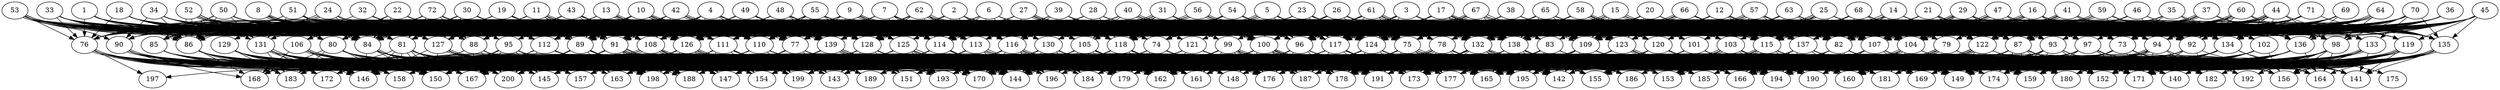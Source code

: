 // DAG automatically generated by daggen at Wed Apr 12 12:21:44 2017
// ./daggen --dot -n 200 --jump=1 --fat=0.8 --regularity=0.8 --density=0.8 
digraph G {
  1 [size="39186586406", alpha="0.09"]
  1 -> 76 [size ="33554432"]
  1 -> 80 [size ="33554432"]
  1 -> 81 [size ="33554432"]
  1 -> 84 [size ="33554432"]
  1 -> 86 [size ="33554432"]
  1 -> 89 [size ="33554432"]
  1 -> 96 [size ="33554432"]
  1 -> 107 [size ="33554432"]
  1 -> 110 [size ="33554432"]
  1 -> 111 [size ="33554432"]
  1 -> 112 [size ="33554432"]
  1 -> 113 [size ="33554432"]
  1 -> 115 [size ="33554432"]
  1 -> 117 [size ="33554432"]
  1 -> 122 [size ="33554432"]
  1 -> 123 [size ="33554432"]
  1 -> 126 [size ="33554432"]
  1 -> 127 [size ="33554432"]
  1 -> 132 [size ="33554432"]
  1 -> 137 [size ="33554432"]
  1 -> 138 [size ="33554432"]
  1 -> 139 [size ="33554432"]
  2 [size="48650169899", alpha="0.19"]
  2 -> 77 [size ="75497472"]
  2 -> 78 [size ="75497472"]
  2 -> 83 [size ="75497472"]
  2 -> 84 [size ="75497472"]
  2 -> 86 [size ="75497472"]
  2 -> 89 [size ="75497472"]
  2 -> 94 [size ="75497472"]
  2 -> 96 [size ="75497472"]
  2 -> 98 [size ="75497472"]
  2 -> 104 [size ="75497472"]
  2 -> 110 [size ="75497472"]
  2 -> 111 [size ="75497472"]
  2 -> 113 [size ="75497472"]
  2 -> 114 [size ="75497472"]
  2 -> 115 [size ="75497472"]
  2 -> 116 [size ="75497472"]
  2 -> 117 [size ="75497472"]
  2 -> 123 [size ="75497472"]
  2 -> 126 [size ="75497472"]
  2 -> 128 [size ="75497472"]
  2 -> 134 [size ="75497472"]
  2 -> 138 [size ="75497472"]
  2 -> 139 [size ="75497472"]
  3 [size="26678045524", alpha="0.05"]
  3 -> 77 [size ="536870912"]
  3 -> 79 [size ="536870912"]
  3 -> 81 [size ="536870912"]
  3 -> 82 [size ="536870912"]
  3 -> 84 [size ="536870912"]
  3 -> 87 [size ="536870912"]
  3 -> 89 [size ="536870912"]
  3 -> 96 [size ="536870912"]
  3 -> 100 [size ="536870912"]
  3 -> 104 [size ="536870912"]
  3 -> 105 [size ="536870912"]
  3 -> 107 [size ="536870912"]
  3 -> 110 [size ="536870912"]
  3 -> 113 [size ="536870912"]
  3 -> 115 [size ="536870912"]
  3 -> 116 [size ="536870912"]
  3 -> 117 [size ="536870912"]
  3 -> 122 [size ="536870912"]
  3 -> 123 [size ="536870912"]
  3 -> 124 [size ="536870912"]
  3 -> 128 [size ="536870912"]
  3 -> 138 [size ="536870912"]
  3 -> 139 [size ="536870912"]
  4 [size="68719476736", alpha="0.05"]
  4 -> 77 [size ="134217728"]
  4 -> 82 [size ="134217728"]
  4 -> 86 [size ="134217728"]
  4 -> 89 [size ="134217728"]
  4 -> 96 [size ="134217728"]
  4 -> 100 [size ="134217728"]
  4 -> 104 [size ="134217728"]
  4 -> 106 [size ="134217728"]
  4 -> 107 [size ="134217728"]
  4 -> 108 [size ="134217728"]
  4 -> 110 [size ="134217728"]
  4 -> 112 [size ="134217728"]
  4 -> 116 [size ="134217728"]
  4 -> 117 [size ="134217728"]
  4 -> 118 [size ="134217728"]
  4 -> 122 [size ="134217728"]
  4 -> 123 [size ="134217728"]
  4 -> 124 [size ="134217728"]
  4 -> 125 [size ="134217728"]
  4 -> 126 [size ="134217728"]
  4 -> 128 [size ="134217728"]
  4 -> 132 [size ="134217728"]
  4 -> 137 [size ="134217728"]
  4 -> 138 [size ="134217728"]
  4 -> 139 [size ="134217728"]
  5 [size="565644416", alpha="0.02"]
  5 -> 75 [size ="33554432"]
  5 -> 82 [size ="33554432"]
  5 -> 89 [size ="33554432"]
  5 -> 89 [size ="33554432"]
  5 -> 93 [size ="33554432"]
  5 -> 94 [size ="33554432"]
  5 -> 96 [size ="33554432"]
  5 -> 100 [size ="33554432"]
  5 -> 101 [size ="33554432"]
  5 -> 107 [size ="33554432"]
  5 -> 108 [size ="33554432"]
  5 -> 111 [size ="33554432"]
  5 -> 113 [size ="33554432"]
  5 -> 114 [size ="33554432"]
  5 -> 116 [size ="33554432"]
  5 -> 117 [size ="33554432"]
  5 -> 122 [size ="33554432"]
  5 -> 123 [size ="33554432"]
  5 -> 126 [size ="33554432"]
  5 -> 127 [size ="33554432"]
  5 -> 128 [size ="33554432"]
  5 -> 130 [size ="33554432"]
  5 -> 132 [size ="33554432"]
  5 -> 138 [size ="33554432"]
  5 -> 139 [size ="33554432"]
  6 [size="28991029248", alpha="0.20"]
  6 -> 80 [size ="75497472"]
  6 -> 82 [size ="75497472"]
  6 -> 88 [size ="75497472"]
  6 -> 89 [size ="75497472"]
  6 -> 92 [size ="75497472"]
  6 -> 100 [size ="75497472"]
  6 -> 104 [size ="75497472"]
  6 -> 108 [size ="75497472"]
  6 -> 111 [size ="75497472"]
  6 -> 112 [size ="75497472"]
  6 -> 113 [size ="75497472"]
  6 -> 114 [size ="75497472"]
  6 -> 115 [size ="75497472"]
  6 -> 116 [size ="75497472"]
  6 -> 123 [size ="75497472"]
  6 -> 124 [size ="75497472"]
  6 -> 127 [size ="75497472"]
  6 -> 132 [size ="75497472"]
  6 -> 135 [size ="75497472"]
  6 -> 136 [size ="75497472"]
  6 -> 138 [size ="75497472"]
  6 -> 139 [size ="75497472"]
  7 [size="15954400495", alpha="0.11"]
  7 -> 73 [size ="679477248"]
  7 -> 76 [size ="679477248"]
  7 -> 84 [size ="679477248"]
  7 -> 85 [size ="679477248"]
  7 -> 87 [size ="679477248"]
  7 -> 89 [size ="679477248"]
  7 -> 92 [size ="679477248"]
  7 -> 96 [size ="679477248"]
  7 -> 100 [size ="679477248"]
  7 -> 103 [size ="679477248"]
  7 -> 105 [size ="679477248"]
  7 -> 108 [size ="679477248"]
  7 -> 109 [size ="679477248"]
  7 -> 111 [size ="679477248"]
  7 -> 112 [size ="679477248"]
  7 -> 113 [size ="679477248"]
  7 -> 114 [size ="679477248"]
  7 -> 116 [size ="679477248"]
  7 -> 117 [size ="679477248"]
  7 -> 118 [size ="679477248"]
  7 -> 119 [size ="679477248"]
  7 -> 123 [size ="679477248"]
  7 -> 124 [size ="679477248"]
  7 -> 125 [size ="679477248"]
  7 -> 126 [size ="679477248"]
  7 -> 129 [size ="679477248"]
  7 -> 135 [size ="679477248"]
  7 -> 136 [size ="679477248"]
  7 -> 138 [size ="679477248"]
  8 [size="26332312377", alpha="0.02"]
  8 -> 77 [size ="33554432"]
  8 -> 80 [size ="33554432"]
  8 -> 82 [size ="33554432"]
  8 -> 84 [size ="33554432"]
  8 -> 88 [size ="33554432"]
  8 -> 89 [size ="33554432"]
  8 -> 91 [size ="33554432"]
  8 -> 92 [size ="33554432"]
  8 -> 95 [size ="33554432"]
  8 -> 99 [size ="33554432"]
  8 -> 100 [size ="33554432"]
  8 -> 104 [size ="33554432"]
  8 -> 108 [size ="33554432"]
  8 -> 109 [size ="33554432"]
  8 -> 110 [size ="33554432"]
  8 -> 111 [size ="33554432"]
  8 -> 112 [size ="33554432"]
  8 -> 114 [size ="33554432"]
  8 -> 116 [size ="33554432"]
  8 -> 118 [size ="33554432"]
  8 -> 120 [size ="33554432"]
  8 -> 123 [size ="33554432"]
  8 -> 124 [size ="33554432"]
  8 -> 126 [size ="33554432"]
  8 -> 126 [size ="33554432"]
  8 -> 127 [size ="33554432"]
  8 -> 128 [size ="33554432"]
  8 -> 138 [size ="33554432"]
  8 -> 138 [size ="33554432"]
  8 -> 139 [size ="33554432"]
  9 [size="68719476736", alpha="0.09"]
  9 -> 75 [size ="134217728"]
  9 -> 77 [size ="134217728"]
  9 -> 81 [size ="134217728"]
  9 -> 86 [size ="134217728"]
  9 -> 88 [size ="134217728"]
  9 -> 89 [size ="134217728"]
  9 -> 91 [size ="134217728"]
  9 -> 94 [size ="134217728"]
  9 -> 96 [size ="134217728"]
  9 -> 97 [size ="134217728"]
  9 -> 100 [size ="134217728"]
  9 -> 104 [size ="134217728"]
  9 -> 107 [size ="134217728"]
  9 -> 108 [size ="134217728"]
  9 -> 111 [size ="134217728"]
  9 -> 112 [size ="134217728"]
  9 -> 114 [size ="134217728"]
  9 -> 115 [size ="134217728"]
  9 -> 118 [size ="134217728"]
  9 -> 120 [size ="134217728"]
  9 -> 123 [size ="134217728"]
  9 -> 124 [size ="134217728"]
  9 -> 124 [size ="134217728"]
  9 -> 126 [size ="134217728"]
  9 -> 128 [size ="134217728"]
  9 -> 134 [size ="134217728"]
  9 -> 138 [size ="134217728"]
  9 -> 138 [size ="134217728"]
  9 -> 139 [size ="134217728"]
  10 [size="71947383390", alpha="0.02"]
  10 -> 76 [size ="209715200"]
  10 -> 77 [size ="209715200"]
  10 -> 82 [size ="209715200"]
  10 -> 84 [size ="209715200"]
  10 -> 86 [size ="209715200"]
  10 -> 87 [size ="209715200"]
  10 -> 89 [size ="209715200"]
  10 -> 96 [size ="209715200"]
  10 -> 100 [size ="209715200"]
  10 -> 105 [size ="209715200"]
  10 -> 108 [size ="209715200"]
  10 -> 109 [size ="209715200"]
  10 -> 110 [size ="209715200"]
  10 -> 111 [size ="209715200"]
  10 -> 112 [size ="209715200"]
  10 -> 113 [size ="209715200"]
  10 -> 115 [size ="209715200"]
  10 -> 115 [size ="209715200"]
  10 -> 117 [size ="209715200"]
  10 -> 118 [size ="209715200"]
  10 -> 119 [size ="209715200"]
  10 -> 122 [size ="209715200"]
  10 -> 123 [size ="209715200"]
  10 -> 124 [size ="209715200"]
  10 -> 126 [size ="209715200"]
  10 -> 127 [size ="209715200"]
  10 -> 128 [size ="209715200"]
  10 -> 134 [size ="209715200"]
  10 -> 139 [size ="209715200"]
  11 [size="25766060553", alpha="0.03"]
  11 -> 75 [size ="679477248"]
  11 -> 77 [size ="679477248"]
  11 -> 81 [size ="679477248"]
  11 -> 82 [size ="679477248"]
  11 -> 84 [size ="679477248"]
  11 -> 86 [size ="679477248"]
  11 -> 89 [size ="679477248"]
  11 -> 100 [size ="679477248"]
  11 -> 100 [size ="679477248"]
  11 -> 101 [size ="679477248"]
  11 -> 107 [size ="679477248"]
  11 -> 108 [size ="679477248"]
  11 -> 109 [size ="679477248"]
  11 -> 110 [size ="679477248"]
  11 -> 115 [size ="679477248"]
  11 -> 117 [size ="679477248"]
  11 -> 118 [size ="679477248"]
  11 -> 124 [size ="679477248"]
  11 -> 126 [size ="679477248"]
  11 -> 127 [size ="679477248"]
  11 -> 128 [size ="679477248"]
  11 -> 134 [size ="679477248"]
  12 [size="68719476736", alpha="0.08"]
  12 -> 73 [size ="134217728"]
  12 -> 75 [size ="134217728"]
  12 -> 77 [size ="134217728"]
  12 -> 81 [size ="134217728"]
  12 -> 82 [size ="134217728"]
  12 -> 86 [size ="134217728"]
  12 -> 87 [size ="134217728"]
  12 -> 89 [size ="134217728"]
  12 -> 96 [size ="134217728"]
  12 -> 102 [size ="134217728"]
  12 -> 107 [size ="134217728"]
  12 -> 108 [size ="134217728"]
  12 -> 109 [size ="134217728"]
  12 -> 111 [size ="134217728"]
  12 -> 115 [size ="134217728"]
  12 -> 117 [size ="134217728"]
  12 -> 118 [size ="134217728"]
  12 -> 122 [size ="134217728"]
  12 -> 123 [size ="134217728"]
  12 -> 124 [size ="134217728"]
  12 -> 125 [size ="134217728"]
  12 -> 126 [size ="134217728"]
  12 -> 127 [size ="134217728"]
  12 -> 132 [size ="134217728"]
  12 -> 134 [size ="134217728"]
  12 -> 136 [size ="134217728"]
  12 -> 137 [size ="134217728"]
  12 -> 139 [size ="134217728"]
  13 [size="698707787", alpha="0.05"]
  13 -> 75 [size ="33554432"]
  13 -> 77 [size ="33554432"]
  13 -> 77 [size ="33554432"]
  13 -> 81 [size ="33554432"]
  13 -> 82 [size ="33554432"]
  13 -> 84 [size ="33554432"]
  13 -> 87 [size ="33554432"]
  13 -> 88 [size ="33554432"]
  13 -> 89 [size ="33554432"]
  13 -> 91 [size ="33554432"]
  13 -> 96 [size ="33554432"]
  13 -> 103 [size ="33554432"]
  13 -> 104 [size ="33554432"]
  13 -> 113 [size ="33554432"]
  13 -> 115 [size ="33554432"]
  13 -> 124 [size ="33554432"]
  13 -> 126 [size ="33554432"]
  13 -> 127 [size ="33554432"]
  13 -> 128 [size ="33554432"]
  13 -> 132 [size ="33554432"]
  13 -> 136 [size ="33554432"]
  13 -> 139 [size ="33554432"]
  14 [size="28991029248", alpha="0.18"]
  14 -> 81 [size ="75497472"]
  14 -> 82 [size ="75497472"]
  14 -> 86 [size ="75497472"]
  14 -> 87 [size ="75497472"]
  14 -> 89 [size ="75497472"]
  14 -> 91 [size ="75497472"]
  14 -> 96 [size ="75497472"]
  14 -> 97 [size ="75497472"]
  14 -> 101 [size ="75497472"]
  14 -> 104 [size ="75497472"]
  14 -> 107 [size ="75497472"]
  14 -> 109 [size ="75497472"]
  14 -> 113 [size ="75497472"]
  14 -> 115 [size ="75497472"]
  14 -> 115 [size ="75497472"]
  14 -> 117 [size ="75497472"]
  14 -> 123 [size ="75497472"]
  14 -> 124 [size ="75497472"]
  14 -> 126 [size ="75497472"]
  14 -> 132 [size ="75497472"]
  14 -> 136 [size ="75497472"]
  14 -> 138 [size ="75497472"]
  14 -> 139 [size ="75497472"]
  15 [size="211764883935", alpha="0.11"]
  15 -> 75 [size ="301989888"]
  15 -> 80 [size ="301989888"]
  15 -> 82 [size ="301989888"]
  15 -> 87 [size ="301989888"]
  15 -> 89 [size ="301989888"]
  15 -> 96 [size ="301989888"]
  15 -> 96 [size ="301989888"]
  15 -> 102 [size ="301989888"]
  15 -> 104 [size ="301989888"]
  15 -> 104 [size ="301989888"]
  15 -> 105 [size ="301989888"]
  15 -> 108 [size ="301989888"]
  15 -> 109 [size ="301989888"]
  15 -> 111 [size ="301989888"]
  15 -> 113 [size ="301989888"]
  15 -> 114 [size ="301989888"]
  15 -> 116 [size ="301989888"]
  15 -> 117 [size ="301989888"]
  15 -> 123 [size ="301989888"]
  15 -> 124 [size ="301989888"]
  15 -> 126 [size ="301989888"]
  15 -> 128 [size ="301989888"]
  15 -> 134 [size ="301989888"]
  15 -> 135 [size ="301989888"]
  15 -> 137 [size ="301989888"]
  15 -> 139 [size ="301989888"]
  16 [size="782757789696", alpha="0.03"]
  16 -> 74 [size ="679477248"]
  16 -> 78 [size ="679477248"]
  16 -> 81 [size ="679477248"]
  16 -> 82 [size ="679477248"]
  16 -> 83 [size ="679477248"]
  16 -> 87 [size ="679477248"]
  16 -> 89 [size ="679477248"]
  16 -> 92 [size ="679477248"]
  16 -> 96 [size ="679477248"]
  16 -> 97 [size ="679477248"]
  16 -> 104 [size ="679477248"]
  16 -> 105 [size ="679477248"]
  16 -> 109 [size ="679477248"]
  16 -> 112 [size ="679477248"]
  16 -> 113 [size ="679477248"]
  16 -> 114 [size ="679477248"]
  16 -> 117 [size ="679477248"]
  16 -> 117 [size ="679477248"]
  16 -> 118 [size ="679477248"]
  16 -> 122 [size ="679477248"]
  16 -> 124 [size ="679477248"]
  16 -> 126 [size ="679477248"]
  16 -> 128 [size ="679477248"]
  16 -> 133 [size ="679477248"]
  16 -> 135 [size ="679477248"]
  16 -> 136 [size ="679477248"]
  16 -> 139 [size ="679477248"]
  17 [size="57020471448", alpha="0.12"]
  17 -> 82 [size ="134217728"]
  17 -> 84 [size ="134217728"]
  17 -> 87 [size ="134217728"]
  17 -> 88 [size ="134217728"]
  17 -> 89 [size ="134217728"]
  17 -> 91 [size ="134217728"]
  17 -> 92 [size ="134217728"]
  17 -> 92 [size ="134217728"]
  17 -> 96 [size ="134217728"]
  17 -> 100 [size ="134217728"]
  17 -> 104 [size ="134217728"]
  17 -> 107 [size ="134217728"]
  17 -> 111 [size ="134217728"]
  17 -> 114 [size ="134217728"]
  17 -> 118 [size ="134217728"]
  17 -> 123 [size ="134217728"]
  17 -> 124 [size ="134217728"]
  17 -> 125 [size ="134217728"]
  17 -> 126 [size ="134217728"]
  17 -> 132 [size ="134217728"]
  17 -> 134 [size ="134217728"]
  17 -> 138 [size ="134217728"]
  17 -> 139 [size ="134217728"]
  18 [size="36420364452", alpha="0.03"]
  18 -> 76 [size ="134217728"]
  18 -> 82 [size ="134217728"]
  18 -> 84 [size ="134217728"]
  18 -> 88 [size ="134217728"]
  18 -> 89 [size ="134217728"]
  18 -> 91 [size ="134217728"]
  18 -> 94 [size ="134217728"]
  18 -> 96 [size ="134217728"]
  18 -> 100 [size ="134217728"]
  18 -> 104 [size ="134217728"]
  18 -> 108 [size ="134217728"]
  18 -> 109 [size ="134217728"]
  18 -> 110 [size ="134217728"]
  18 -> 111 [size ="134217728"]
  18 -> 114 [size ="134217728"]
  18 -> 118 [size ="134217728"]
  18 -> 126 [size ="134217728"]
  18 -> 131 [size ="134217728"]
  18 -> 138 [size ="134217728"]
  19 [size="368293445632", alpha="0.18"]
  19 -> 74 [size ="411041792"]
  19 -> 76 [size ="411041792"]
  19 -> 82 [size ="411041792"]
  19 -> 83 [size ="411041792"]
  19 -> 84 [size ="411041792"]
  19 -> 86 [size ="411041792"]
  19 -> 89 [size ="411041792"]
  19 -> 96 [size ="411041792"]
  19 -> 100 [size ="411041792"]
  19 -> 101 [size ="411041792"]
  19 -> 105 [size ="411041792"]
  19 -> 107 [size ="411041792"]
  19 -> 108 [size ="411041792"]
  19 -> 109 [size ="411041792"]
  19 -> 110 [size ="411041792"]
  19 -> 111 [size ="411041792"]
  19 -> 114 [size ="411041792"]
  19 -> 115 [size ="411041792"]
  19 -> 116 [size ="411041792"]
  19 -> 117 [size ="411041792"]
  19 -> 118 [size ="411041792"]
  19 -> 124 [size ="411041792"]
  19 -> 125 [size ="411041792"]
  19 -> 126 [size ="411041792"]
  19 -> 138 [size ="411041792"]
  20 [size="970578634749", alpha="0.19"]
  20 -> 74 [size ="838860800"]
  20 -> 75 [size ="838860800"]
  20 -> 76 [size ="838860800"]
  20 -> 79 [size ="838860800"]
  20 -> 82 [size ="838860800"]
  20 -> 84 [size ="838860800"]
  20 -> 86 [size ="838860800"]
  20 -> 96 [size ="838860800"]
  20 -> 98 [size ="838860800"]
  20 -> 100 [size ="838860800"]
  20 -> 104 [size ="838860800"]
  20 -> 107 [size ="838860800"]
  20 -> 109 [size ="838860800"]
  20 -> 111 [size ="838860800"]
  20 -> 112 [size ="838860800"]
  20 -> 116 [size ="838860800"]
  20 -> 117 [size ="838860800"]
  20 -> 118 [size ="838860800"]
  20 -> 120 [size ="838860800"]
  20 -> 123 [size ="838860800"]
  20 -> 124 [size ="838860800"]
  20 -> 126 [size ="838860800"]
  20 -> 128 [size ="838860800"]
  20 -> 134 [size ="838860800"]
  20 -> 136 [size ="838860800"]
  20 -> 138 [size ="838860800"]
  21 [size="782757789696", alpha="0.20"]
  21 -> 73 [size ="679477248"]
  21 -> 77 [size ="679477248"]
  21 -> 79 [size ="679477248"]
  21 -> 84 [size ="679477248"]
  21 -> 86 [size ="679477248"]
  21 -> 87 [size ="679477248"]
  21 -> 88 [size ="679477248"]
  21 -> 92 [size ="679477248"]
  21 -> 96 [size ="679477248"]
  21 -> 100 [size ="679477248"]
  21 -> 101 [size ="679477248"]
  21 -> 102 [size ="679477248"]
  21 -> 115 [size ="679477248"]
  21 -> 117 [size ="679477248"]
  21 -> 118 [size ="679477248"]
  21 -> 122 [size ="679477248"]
  21 -> 124 [size ="679477248"]
  21 -> 126 [size ="679477248"]
  21 -> 128 [size ="679477248"]
  21 -> 136 [size ="679477248"]
  21 -> 139 [size ="679477248"]
  22 [size="26290001747", alpha="0.09"]
  22 -> 75 [size ="838860800"]
  22 -> 80 [size ="838860800"]
  22 -> 81 [size ="838860800"]
  22 -> 84 [size ="838860800"]
  22 -> 86 [size ="838860800"]
  22 -> 87 [size ="838860800"]
  22 -> 89 [size ="838860800"]
  22 -> 91 [size ="838860800"]
  22 -> 100 [size ="838860800"]
  22 -> 104 [size ="838860800"]
  22 -> 105 [size ="838860800"]
  22 -> 106 [size ="838860800"]
  22 -> 110 [size ="838860800"]
  22 -> 111 [size ="838860800"]
  22 -> 112 [size ="838860800"]
  22 -> 115 [size ="838860800"]
  22 -> 117 [size ="838860800"]
  22 -> 118 [size ="838860800"]
  22 -> 120 [size ="838860800"]
  22 -> 123 [size ="838860800"]
  22 -> 124 [size ="838860800"]
  22 -> 126 [size ="838860800"]
  22 -> 128 [size ="838860800"]
  22 -> 132 [size ="838860800"]
  22 -> 137 [size ="838860800"]
  23 [size="549755813888", alpha="0.12"]
  23 -> 73 [size ="536870912"]
  23 -> 75 [size ="536870912"]
  23 -> 78 [size ="536870912"]
  23 -> 84 [size ="536870912"]
  23 -> 86 [size ="536870912"]
  23 -> 89 [size ="536870912"]
  23 -> 90 [size ="536870912"]
  23 -> 91 [size ="536870912"]
  23 -> 92 [size ="536870912"]
  23 -> 102 [size ="536870912"]
  23 -> 107 [size ="536870912"]
  23 -> 108 [size ="536870912"]
  23 -> 110 [size ="536870912"]
  23 -> 111 [size ="536870912"]
  23 -> 112 [size ="536870912"]
  23 -> 115 [size ="536870912"]
  23 -> 116 [size ="536870912"]
  23 -> 117 [size ="536870912"]
  23 -> 118 [size ="536870912"]
  23 -> 122 [size ="536870912"]
  23 -> 123 [size ="536870912"]
  23 -> 124 [size ="536870912"]
  23 -> 126 [size ="536870912"]
  23 -> 130 [size ="536870912"]
  23 -> 135 [size ="536870912"]
  23 -> 136 [size ="536870912"]
  24 [size="465466760539", alpha="0.17"]
  24 -> 78 [size ="411041792"]
  24 -> 84 [size ="411041792"]
  24 -> 85 [size ="411041792"]
  24 -> 86 [size ="411041792"]
  24 -> 86 [size ="411041792"]
  24 -> 87 [size ="411041792"]
  24 -> 89 [size ="411041792"]
  24 -> 90 [size ="411041792"]
  24 -> 91 [size ="411041792"]
  24 -> 96 [size ="411041792"]
  24 -> 100 [size ="411041792"]
  24 -> 103 [size ="411041792"]
  24 -> 105 [size ="411041792"]
  24 -> 109 [size ="411041792"]
  24 -> 111 [size ="411041792"]
  24 -> 112 [size ="411041792"]
  24 -> 114 [size ="411041792"]
  24 -> 115 [size ="411041792"]
  24 -> 116 [size ="411041792"]
  24 -> 117 [size ="411041792"]
  24 -> 118 [size ="411041792"]
  24 -> 122 [size ="411041792"]
  24 -> 123 [size ="411041792"]
  24 -> 126 [size ="411041792"]
  24 -> 127 [size ="411041792"]
  24 -> 128 [size ="411041792"]
  24 -> 135 [size ="411041792"]
  24 -> 139 [size ="411041792"]
  25 [size="535163789010", alpha="0.02"]
  25 -> 73 [size ="679477248"]
  25 -> 74 [size ="679477248"]
  25 -> 76 [size ="679477248"]
  25 -> 78 [size ="679477248"]
  25 -> 81 [size ="679477248"]
  25 -> 82 [size ="679477248"]
  25 -> 86 [size ="679477248"]
  25 -> 87 [size ="679477248"]
  25 -> 96 [size ="679477248"]
  25 -> 99 [size ="679477248"]
  25 -> 100 [size ="679477248"]
  25 -> 102 [size ="679477248"]
  25 -> 109 [size ="679477248"]
  25 -> 109 [size ="679477248"]
  25 -> 111 [size ="679477248"]
  25 -> 114 [size ="679477248"]
  25 -> 115 [size ="679477248"]
  25 -> 116 [size ="679477248"]
  25 -> 117 [size ="679477248"]
  25 -> 117 [size ="679477248"]
  25 -> 118 [size ="679477248"]
  25 -> 122 [size ="679477248"]
  25 -> 123 [size ="679477248"]
  25 -> 128 [size ="679477248"]
  25 -> 134 [size ="679477248"]
  25 -> 135 [size ="679477248"]
  25 -> 139 [size ="679477248"]
  26 [size="4538726012", alpha="0.01"]
  26 -> 78 [size ="301989888"]
  26 -> 81 [size ="301989888"]
  26 -> 82 [size ="301989888"]
  26 -> 85 [size ="301989888"]
  26 -> 89 [size ="301989888"]
  26 -> 90 [size ="301989888"]
  26 -> 94 [size ="301989888"]
  26 -> 97 [size ="301989888"]
  26 -> 100 [size ="301989888"]
  26 -> 101 [size ="301989888"]
  26 -> 103 [size ="301989888"]
  26 -> 104 [size ="301989888"]
  26 -> 109 [size ="301989888"]
  26 -> 110 [size ="301989888"]
  26 -> 112 [size ="301989888"]
  26 -> 114 [size ="301989888"]
  26 -> 117 [size ="301989888"]
  26 -> 123 [size ="301989888"]
  26 -> 124 [size ="301989888"]
  26 -> 126 [size ="301989888"]
  26 -> 128 [size ="301989888"]
  26 -> 130 [size ="301989888"]
  26 -> 132 [size ="301989888"]
  26 -> 135 [size ="301989888"]
  26 -> 138 [size ="301989888"]
  27 [size="28991029248", alpha="0.01"]
  27 -> 75 [size ="75497472"]
  27 -> 80 [size ="75497472"]
  27 -> 82 [size ="75497472"]
  27 -> 86 [size ="75497472"]
  27 -> 89 [size ="75497472"]
  27 -> 91 [size ="75497472"]
  27 -> 95 [size ="75497472"]
  27 -> 96 [size ="75497472"]
  27 -> 100 [size ="75497472"]
  27 -> 109 [size ="75497472"]
  27 -> 111 [size ="75497472"]
  27 -> 115 [size ="75497472"]
  27 -> 116 [size ="75497472"]
  27 -> 117 [size ="75497472"]
  27 -> 118 [size ="75497472"]
  27 -> 119 [size ="75497472"]
  27 -> 123 [size ="75497472"]
  27 -> 123 [size ="75497472"]
  27 -> 124 [size ="75497472"]
  27 -> 126 [size ="75497472"]
  27 -> 128 [size ="75497472"]
  27 -> 132 [size ="75497472"]
  27 -> 132 [size ="75497472"]
  27 -> 135 [size ="75497472"]
  27 -> 138 [size ="75497472"]
  27 -> 139 [size ="75497472"]
  28 [size="1487155754", alpha="0.20"]
  28 -> 73 [size ="75497472"]
  28 -> 75 [size ="75497472"]
  28 -> 82 [size ="75497472"]
  28 -> 84 [size ="75497472"]
  28 -> 86 [size ="75497472"]
  28 -> 88 [size ="75497472"]
  28 -> 89 [size ="75497472"]
  28 -> 91 [size ="75497472"]
  28 -> 96 [size ="75497472"]
  28 -> 105 [size ="75497472"]
  28 -> 108 [size ="75497472"]
  28 -> 109 [size ="75497472"]
  28 -> 114 [size ="75497472"]
  28 -> 118 [size ="75497472"]
  28 -> 119 [size ="75497472"]
  28 -> 122 [size ="75497472"]
  28 -> 123 [size ="75497472"]
  28 -> 126 [size ="75497472"]
  28 -> 128 [size ="75497472"]
  28 -> 135 [size ="75497472"]
  28 -> 137 [size ="75497472"]
  28 -> 138 [size ="75497472"]
  28 -> 139 [size ="75497472"]
  29 [size="17104105119", alpha="0.19"]
  29 -> 75 [size ="838860800"]
  29 -> 82 [size ="838860800"]
  29 -> 84 [size ="838860800"]
  29 -> 84 [size ="838860800"]
  29 -> 86 [size ="838860800"]
  29 -> 87 [size ="838860800"]
  29 -> 88 [size ="838860800"]
  29 -> 91 [size ="838860800"]
  29 -> 96 [size ="838860800"]
  29 -> 97 [size ="838860800"]
  29 -> 98 [size ="838860800"]
  29 -> 102 [size ="838860800"]
  29 -> 104 [size ="838860800"]
  29 -> 107 [size ="838860800"]
  29 -> 109 [size ="838860800"]
  29 -> 110 [size ="838860800"]
  29 -> 116 [size ="838860800"]
  29 -> 117 [size ="838860800"]
  29 -> 118 [size ="838860800"]
  29 -> 119 [size ="838860800"]
  29 -> 120 [size ="838860800"]
  29 -> 122 [size ="838860800"]
  29 -> 123 [size ="838860800"]
  29 -> 128 [size ="838860800"]
  29 -> 132 [size ="838860800"]
  29 -> 138 [size ="838860800"]
  29 -> 139 [size ="838860800"]
  30 [size="616268129473", alpha="0.08"]
  30 -> 73 [size ="411041792"]
  30 -> 75 [size ="411041792"]
  30 -> 76 [size ="411041792"]
  30 -> 78 [size ="411041792"]
  30 -> 81 [size ="411041792"]
  30 -> 82 [size ="411041792"]
  30 -> 84 [size ="411041792"]
  30 -> 86 [size ="411041792"]
  30 -> 88 [size ="411041792"]
  30 -> 89 [size ="411041792"]
  30 -> 90 [size ="411041792"]
  30 -> 91 [size ="411041792"]
  30 -> 96 [size ="411041792"]
  30 -> 101 [size ="411041792"]
  30 -> 103 [size ="411041792"]
  30 -> 104 [size ="411041792"]
  30 -> 105 [size ="411041792"]
  30 -> 108 [size ="411041792"]
  30 -> 110 [size ="411041792"]
  30 -> 113 [size ="411041792"]
  30 -> 115 [size ="411041792"]
  30 -> 117 [size ="411041792"]
  30 -> 118 [size ="411041792"]
  30 -> 122 [size ="411041792"]
  30 -> 123 [size ="411041792"]
  30 -> 126 [size ="411041792"]
  30 -> 127 [size ="411041792"]
  30 -> 128 [size ="411041792"]
  30 -> 136 [size ="411041792"]
  30 -> 138 [size ="411041792"]
  30 -> 139 [size ="411041792"]
  31 [size="68719476736", alpha="0.18"]
  31 -> 73 [size ="134217728"]
  31 -> 75 [size ="134217728"]
  31 -> 77 [size ="134217728"]
  31 -> 82 [size ="134217728"]
  31 -> 84 [size ="134217728"]
  31 -> 86 [size ="134217728"]
  31 -> 88 [size ="134217728"]
  31 -> 89 [size ="134217728"]
  31 -> 91 [size ="134217728"]
  31 -> 92 [size ="134217728"]
  31 -> 96 [size ="134217728"]
  31 -> 100 [size ="134217728"]
  31 -> 101 [size ="134217728"]
  31 -> 104 [size ="134217728"]
  31 -> 108 [size ="134217728"]
  31 -> 109 [size ="134217728"]
  31 -> 110 [size ="134217728"]
  31 -> 114 [size ="134217728"]
  31 -> 116 [size ="134217728"]
  31 -> 117 [size ="134217728"]
  31 -> 118 [size ="134217728"]
  31 -> 120 [size ="134217728"]
  31 -> 122 [size ="134217728"]
  31 -> 123 [size ="134217728"]
  31 -> 126 [size ="134217728"]
  31 -> 126 [size ="134217728"]
  31 -> 128 [size ="134217728"]
  31 -> 136 [size ="134217728"]
  31 -> 137 [size ="134217728"]
  32 [size="38886864195", alpha="0.18"]
  32 -> 84 [size ="33554432"]
  32 -> 86 [size ="33554432"]
  32 -> 88 [size ="33554432"]
  32 -> 96 [size ="33554432"]
  32 -> 98 [size ="33554432"]
  32 -> 101 [size ="33554432"]
  32 -> 104 [size ="33554432"]
  32 -> 105 [size ="33554432"]
  32 -> 107 [size ="33554432"]
  32 -> 108 [size ="33554432"]
  32 -> 111 [size ="33554432"]
  32 -> 112 [size ="33554432"]
  32 -> 116 [size ="33554432"]
  32 -> 117 [size ="33554432"]
  32 -> 118 [size ="33554432"]
  32 -> 126 [size ="33554432"]
  32 -> 128 [size ="33554432"]
  32 -> 139 [size ="33554432"]
  33 [size="28991029248", alpha="0.13"]
  33 -> 73 [size ="75497472"]
  33 -> 75 [size ="75497472"]
  33 -> 76 [size ="75497472"]
  33 -> 82 [size ="75497472"]
  33 -> 84 [size ="75497472"]
  33 -> 86 [size ="75497472"]
  33 -> 96 [size ="75497472"]
  33 -> 100 [size ="75497472"]
  33 -> 105 [size ="75497472"]
  33 -> 108 [size ="75497472"]
  33 -> 111 [size ="75497472"]
  33 -> 112 [size ="75497472"]
  33 -> 113 [size ="75497472"]
  33 -> 116 [size ="75497472"]
  33 -> 118 [size ="75497472"]
  33 -> 126 [size ="75497472"]
  33 -> 139 [size ="75497472"]
  34 [size="70502150400", alpha="0.09"]
  34 -> 74 [size ="134217728"]
  34 -> 77 [size ="134217728"]
  34 -> 78 [size ="134217728"]
  34 -> 80 [size ="134217728"]
  34 -> 81 [size ="134217728"]
  34 -> 82 [size ="134217728"]
  34 -> 84 [size ="134217728"]
  34 -> 86 [size ="134217728"]
  34 -> 88 [size ="134217728"]
  34 -> 90 [size ="134217728"]
  34 -> 91 [size ="134217728"]
  34 -> 94 [size ="134217728"]
  34 -> 96 [size ="134217728"]
  34 -> 100 [size ="134217728"]
  34 -> 105 [size ="134217728"]
  34 -> 107 [size ="134217728"]
  34 -> 108 [size ="134217728"]
  34 -> 109 [size ="134217728"]
  34 -> 110 [size ="134217728"]
  34 -> 111 [size ="134217728"]
  34 -> 112 [size ="134217728"]
  34 -> 113 [size ="134217728"]
  34 -> 116 [size ="134217728"]
  34 -> 117 [size ="134217728"]
  34 -> 120 [size ="134217728"]
  34 -> 139 [size ="134217728"]
  35 [size="589241539536", alpha="0.17"]
  35 -> 73 [size ="536870912"]
  35 -> 75 [size ="536870912"]
  35 -> 76 [size ="536870912"]
  35 -> 81 [size ="536870912"]
  35 -> 82 [size ="536870912"]
  35 -> 86 [size ="536870912"]
  35 -> 87 [size ="536870912"]
  35 -> 93 [size ="536870912"]
  35 -> 96 [size ="536870912"]
  35 -> 100 [size ="536870912"]
  35 -> 104 [size ="536870912"]
  35 -> 107 [size ="536870912"]
  35 -> 109 [size ="536870912"]
  35 -> 110 [size ="536870912"]
  35 -> 111 [size ="536870912"]
  35 -> 114 [size ="536870912"]
  35 -> 115 [size ="536870912"]
  35 -> 116 [size ="536870912"]
  35 -> 117 [size ="536870912"]
  35 -> 120 [size ="536870912"]
  35 -> 123 [size ="536870912"]
  35 -> 134 [size ="536870912"]
  35 -> 136 [size ="536870912"]
  36 [size="24786055786", alpha="0.16"]
  36 -> 73 [size ="679477248"]
  36 -> 75 [size ="679477248"]
  36 -> 77 [size ="679477248"]
  36 -> 82 [size ="679477248"]
  36 -> 83 [size ="679477248"]
  36 -> 87 [size ="679477248"]
  36 -> 96 [size ="679477248"]
  36 -> 100 [size ="679477248"]
  36 -> 101 [size ="679477248"]
  36 -> 104 [size ="679477248"]
  36 -> 107 [size ="679477248"]
  36 -> 109 [size ="679477248"]
  36 -> 111 [size ="679477248"]
  36 -> 115 [size ="679477248"]
  36 -> 116 [size ="679477248"]
  36 -> 123 [size ="679477248"]
  36 -> 126 [size ="679477248"]
  36 -> 134 [size ="679477248"]
  36 -> 136 [size ="679477248"]
  36 -> 139 [size ="679477248"]
  37 [size="29790856148", alpha="0.07"]
  37 -> 73 [size ="536870912"]
  37 -> 75 [size ="536870912"]
  37 -> 82 [size ="536870912"]
  37 -> 86 [size ="536870912"]
  37 -> 87 [size ="536870912"]
  37 -> 87 [size ="536870912"]
  37 -> 91 [size ="536870912"]
  37 -> 98 [size ="536870912"]
  37 -> 101 [size ="536870912"]
  37 -> 104 [size ="536870912"]
  37 -> 105 [size ="536870912"]
  37 -> 107 [size ="536870912"]
  37 -> 108 [size ="536870912"]
  37 -> 111 [size ="536870912"]
  37 -> 113 [size ="536870912"]
  37 -> 115 [size ="536870912"]
  37 -> 116 [size ="536870912"]
  37 -> 117 [size ="536870912"]
  37 -> 118 [size ="536870912"]
  37 -> 120 [size ="536870912"]
  37 -> 122 [size ="536870912"]
  37 -> 123 [size ="536870912"]
  37 -> 124 [size ="536870912"]
  37 -> 126 [size ="536870912"]
  37 -> 128 [size ="536870912"]
  37 -> 135 [size ="536870912"]
  37 -> 136 [size ="536870912"]
  37 -> 138 [size ="536870912"]
  37 -> 139 [size ="536870912"]
  38 [size="283982796292", alpha="0.01"]
  38 -> 77 [size ="536870912"]
  38 -> 81 [size ="536870912"]
  38 -> 82 [size ="536870912"]
  38 -> 84 [size ="536870912"]
  38 -> 87 [size ="536870912"]
  38 -> 89 [size ="536870912"]
  38 -> 96 [size ="536870912"]
  38 -> 98 [size ="536870912"]
  38 -> 100 [size ="536870912"]
  38 -> 104 [size ="536870912"]
  38 -> 108 [size ="536870912"]
  38 -> 111 [size ="536870912"]
  38 -> 115 [size ="536870912"]
  38 -> 116 [size ="536870912"]
  38 -> 117 [size ="536870912"]
  38 -> 118 [size ="536870912"]
  38 -> 122 [size ="536870912"]
  38 -> 124 [size ="536870912"]
  38 -> 126 [size ="536870912"]
  38 -> 128 [size ="536870912"]
  38 -> 134 [size ="536870912"]
  38 -> 135 [size ="536870912"]
  39 [size="549755813888", alpha="0.16"]
  39 -> 76 [size ="536870912"]
  39 -> 77 [size ="536870912"]
  39 -> 78 [size ="536870912"]
  39 -> 83 [size ="536870912"]
  39 -> 84 [size ="536870912"]
  39 -> 87 [size ="536870912"]
  39 -> 89 [size ="536870912"]
  39 -> 91 [size ="536870912"]
  39 -> 96 [size ="536870912"]
  39 -> 100 [size ="536870912"]
  39 -> 104 [size ="536870912"]
  39 -> 108 [size ="536870912"]
  39 -> 111 [size ="536870912"]
  39 -> 115 [size ="536870912"]
  39 -> 116 [size ="536870912"]
  39 -> 117 [size ="536870912"]
  39 -> 118 [size ="536870912"]
  39 -> 120 [size ="536870912"]
  39 -> 122 [size ="536870912"]
  39 -> 123 [size ="536870912"]
  39 -> 124 [size ="536870912"]
  39 -> 130 [size ="536870912"]
  39 -> 138 [size ="536870912"]
  40 [size="368293445632", alpha="0.16"]
  40 -> 73 [size ="411041792"]
  40 -> 76 [size ="411041792"]
  40 -> 77 [size ="411041792"]
  40 -> 82 [size ="411041792"]
  40 -> 86 [size ="411041792"]
  40 -> 87 [size ="411041792"]
  40 -> 91 [size ="411041792"]
  40 -> 98 [size ="411041792"]
  40 -> 100 [size ="411041792"]
  40 -> 101 [size ="411041792"]
  40 -> 105 [size ="411041792"]
  40 -> 107 [size ="411041792"]
  40 -> 108 [size ="411041792"]
  40 -> 111 [size ="411041792"]
  40 -> 112 [size ="411041792"]
  40 -> 114 [size ="411041792"]
  40 -> 115 [size ="411041792"]
  40 -> 118 [size ="411041792"]
  40 -> 120 [size ="411041792"]
  40 -> 124 [size ="411041792"]
  40 -> 124 [size ="411041792"]
  40 -> 126 [size ="411041792"]
  40 -> 128 [size ="411041792"]
  40 -> 138 [size ="411041792"]
  41 [size="32740255189", alpha="0.02"]
  41 -> 73 [size ="679477248"]
  41 -> 75 [size ="679477248"]
  41 -> 82 [size ="679477248"]
  41 -> 82 [size ="679477248"]
  41 -> 92 [size ="679477248"]
  41 -> 94 [size ="679477248"]
  41 -> 101 [size ="679477248"]
  41 -> 104 [size ="679477248"]
  41 -> 105 [size ="679477248"]
  41 -> 108 [size ="679477248"]
  41 -> 110 [size ="679477248"]
  41 -> 111 [size ="679477248"]
  41 -> 112 [size ="679477248"]
  41 -> 115 [size ="679477248"]
  41 -> 116 [size ="679477248"]
  41 -> 117 [size ="679477248"]
  41 -> 118 [size ="679477248"]
  41 -> 121 [size ="679477248"]
  41 -> 122 [size ="679477248"]
  41 -> 123 [size ="679477248"]
  41 -> 124 [size ="679477248"]
  41 -> 128 [size ="679477248"]
  41 -> 138 [size ="679477248"]
  41 -> 138 [size ="679477248"]
  42 [size="1073741824000", alpha="0.14"]
  42 -> 75 [size ="838860800"]
  42 -> 75 [size ="838860800"]
  42 -> 76 [size ="838860800"]
  42 -> 77 [size ="838860800"]
  42 -> 78 [size ="838860800"]
  42 -> 79 [size ="838860800"]
  42 -> 82 [size ="838860800"]
  42 -> 84 [size ="838860800"]
  42 -> 85 [size ="838860800"]
  42 -> 88 [size ="838860800"]
  42 -> 91 [size ="838860800"]
  42 -> 94 [size ="838860800"]
  42 -> 101 [size ="838860800"]
  42 -> 105 [size ="838860800"]
  42 -> 107 [size ="838860800"]
  42 -> 108 [size ="838860800"]
  42 -> 109 [size ="838860800"]
  42 -> 112 [size ="838860800"]
  42 -> 113 [size ="838860800"]
  42 -> 115 [size ="838860800"]
  42 -> 116 [size ="838860800"]
  42 -> 117 [size ="838860800"]
  42 -> 118 [size ="838860800"]
  42 -> 120 [size ="838860800"]
  42 -> 123 [size ="838860800"]
  42 -> 124 [size ="838860800"]
  42 -> 126 [size ="838860800"]
  42 -> 127 [size ="838860800"]
  42 -> 128 [size ="838860800"]
  42 -> 129 [size ="838860800"]
  42 -> 132 [size ="838860800"]
  42 -> 138 [size ="838860800"]
  43 [size="5137630082", alpha="0.11"]
  43 -> 75 [size ="536870912"]
  43 -> 76 [size ="536870912"]
  43 -> 81 [size ="536870912"]
  43 -> 82 [size ="536870912"]
  43 -> 86 [size ="536870912"]
  43 -> 88 [size ="536870912"]
  43 -> 89 [size ="536870912"]
  43 -> 91 [size ="536870912"]
  43 -> 100 [size ="536870912"]
  43 -> 101 [size ="536870912"]
  43 -> 103 [size ="536870912"]
  43 -> 107 [size ="536870912"]
  43 -> 108 [size ="536870912"]
  43 -> 109 [size ="536870912"]
  43 -> 111 [size ="536870912"]
  43 -> 114 [size ="536870912"]
  43 -> 115 [size ="536870912"]
  43 -> 117 [size ="536870912"]
  43 -> 118 [size ="536870912"]
  43 -> 120 [size ="536870912"]
  43 -> 123 [size ="536870912"]
  43 -> 124 [size ="536870912"]
  43 -> 126 [size ="536870912"]
  43 -> 127 [size ="536870912"]
  43 -> 130 [size ="536870912"]
  43 -> 132 [size ="536870912"]
  43 -> 138 [size ="536870912"]
  44 [size="231928233984", alpha="0.05"]
  44 -> 74 [size ="301989888"]
  44 -> 87 [size ="301989888"]
  44 -> 88 [size ="301989888"]
  44 -> 89 [size ="301989888"]
  44 -> 91 [size ="301989888"]
  44 -> 92 [size ="301989888"]
  44 -> 94 [size ="301989888"]
  44 -> 98 [size ="301989888"]
  44 -> 101 [size ="301989888"]
  44 -> 102 [size ="301989888"]
  44 -> 105 [size ="301989888"]
  44 -> 107 [size ="301989888"]
  44 -> 108 [size ="301989888"]
  44 -> 111 [size ="301989888"]
  44 -> 114 [size ="301989888"]
  44 -> 115 [size ="301989888"]
  44 -> 115 [size ="301989888"]
  44 -> 118 [size ="301989888"]
  44 -> 118 [size ="301989888"]
  44 -> 120 [size ="301989888"]
  44 -> 122 [size ="301989888"]
  44 -> 123 [size ="301989888"]
  44 -> 124 [size ="301989888"]
  44 -> 126 [size ="301989888"]
  44 -> 133 [size ="301989888"]
  44 -> 134 [size ="301989888"]
  44 -> 137 [size ="301989888"]
  44 -> 138 [size ="301989888"]
  44 -> 139 [size ="301989888"]
  45 [size="68719476736", alpha="0.01"]
  45 -> 74 [size ="134217728"]
  45 -> 82 [size ="134217728"]
  45 -> 87 [size ="134217728"]
  45 -> 94 [size ="134217728"]
  45 -> 96 [size ="134217728"]
  45 -> 105 [size ="134217728"]
  45 -> 107 [size ="134217728"]
  45 -> 108 [size ="134217728"]
  45 -> 109 [size ="134217728"]
  45 -> 114 [size ="134217728"]
  45 -> 115 [size ="134217728"]
  45 -> 117 [size ="134217728"]
  45 -> 118 [size ="134217728"]
  45 -> 119 [size ="134217728"]
  45 -> 120 [size ="134217728"]
  45 -> 122 [size ="134217728"]
  45 -> 123 [size ="134217728"]
  45 -> 126 [size ="134217728"]
  45 -> 128 [size ="134217728"]
  45 -> 134 [size ="134217728"]
  45 -> 135 [size ="134217728"]
  45 -> 136 [size ="134217728"]
  45 -> 138 [size ="134217728"]
  46 [size="160423630372", alpha="0.00"]
  46 -> 76 [size ="209715200"]
  46 -> 78 [size ="209715200"]
  46 -> 79 [size ="209715200"]
  46 -> 81 [size ="209715200"]
  46 -> 87 [size ="209715200"]
  46 -> 94 [size ="209715200"]
  46 -> 96 [size ="209715200"]
  46 -> 98 [size ="209715200"]
  46 -> 100 [size ="209715200"]
  46 -> 104 [size ="209715200"]
  46 -> 105 [size ="209715200"]
  46 -> 107 [size ="209715200"]
  46 -> 108 [size ="209715200"]
  46 -> 114 [size ="209715200"]
  46 -> 115 [size ="209715200"]
  46 -> 117 [size ="209715200"]
  46 -> 118 [size ="209715200"]
  46 -> 120 [size ="209715200"]
  46 -> 123 [size ="209715200"]
  46 -> 124 [size ="209715200"]
  46 -> 126 [size ="209715200"]
  46 -> 135 [size ="209715200"]
  46 -> 138 [size ="209715200"]
  47 [size="637124554", alpha="0.16"]
  47 -> 77 [size ="75497472"]
  47 -> 81 [size ="75497472"]
  47 -> 82 [size ="75497472"]
  47 -> 87 [size ="75497472"]
  47 -> 91 [size ="75497472"]
  47 -> 93 [size ="75497472"]
  47 -> 94 [size ="75497472"]
  47 -> 96 [size ="75497472"]
  47 -> 104 [size ="75497472"]
  47 -> 105 [size ="75497472"]
  47 -> 107 [size ="75497472"]
  47 -> 107 [size ="75497472"]
  47 -> 108 [size ="75497472"]
  47 -> 110 [size ="75497472"]
  47 -> 117 [size ="75497472"]
  47 -> 118 [size ="75497472"]
  47 -> 122 [size ="75497472"]
  47 -> 123 [size ="75497472"]
  47 -> 124 [size ="75497472"]
  47 -> 125 [size ="75497472"]
  47 -> 126 [size ="75497472"]
  47 -> 128 [size ="75497472"]
  47 -> 132 [size ="75497472"]
  47 -> 134 [size ="75497472"]
  47 -> 137 [size ="75497472"]
  47 -> 138 [size ="75497472"]
  48 [size="378162186064", alpha="0.10"]
  48 -> 77 [size ="411041792"]
  48 -> 81 [size ="411041792"]
  48 -> 84 [size ="411041792"]
  48 -> 87 [size ="411041792"]
  48 -> 88 [size ="411041792"]
  48 -> 89 [size ="411041792"]
  48 -> 92 [size ="411041792"]
  48 -> 94 [size ="411041792"]
  48 -> 96 [size ="411041792"]
  48 -> 102 [size ="411041792"]
  48 -> 104 [size ="411041792"]
  48 -> 105 [size ="411041792"]
  48 -> 108 [size ="411041792"]
  48 -> 112 [size ="411041792"]
  48 -> 118 [size ="411041792"]
  48 -> 128 [size ="411041792"]
  48 -> 129 [size ="411041792"]
  48 -> 132 [size ="411041792"]
  48 -> 135 [size ="411041792"]
  48 -> 137 [size ="411041792"]
  48 -> 139 [size ="411041792"]
  49 [size="813597882", alpha="0.04"]
  49 -> 75 [size ="75497472"]
  49 -> 81 [size ="75497472"]
  49 -> 82 [size ="75497472"]
  49 -> 84 [size ="75497472"]
  49 -> 86 [size ="75497472"]
  49 -> 87 [size ="75497472"]
  49 -> 88 [size ="75497472"]
  49 -> 89 [size ="75497472"]
  49 -> 91 [size ="75497472"]
  49 -> 94 [size ="75497472"]
  49 -> 96 [size ="75497472"]
  49 -> 104 [size ="75497472"]
  49 -> 107 [size ="75497472"]
  49 -> 108 [size ="75497472"]
  49 -> 109 [size ="75497472"]
  49 -> 110 [size ="75497472"]
  49 -> 111 [size ="75497472"]
  49 -> 112 [size ="75497472"]
  49 -> 117 [size ="75497472"]
  49 -> 120 [size ="75497472"]
  49 -> 122 [size ="75497472"]
  49 -> 125 [size ="75497472"]
  49 -> 127 [size ="75497472"]
  49 -> 128 [size ="75497472"]
  49 -> 132 [size ="75497472"]
  49 -> 134 [size ="75497472"]
  49 -> 138 [size ="75497472"]
  49 -> 139 [size ="75497472"]
  50 [size="27606661294", alpha="0.18"]
  50 -> 73 [size ="75497472"]
  50 -> 76 [size ="75497472"]
  50 -> 81 [size ="75497472"]
  50 -> 84 [size ="75497472"]
  50 -> 85 [size ="75497472"]
  50 -> 86 [size ="75497472"]
  50 -> 87 [size ="75497472"]
  50 -> 89 [size ="75497472"]
  50 -> 96 [size ="75497472"]
  50 -> 100 [size ="75497472"]
  50 -> 104 [size ="75497472"]
  50 -> 107 [size ="75497472"]
  50 -> 108 [size ="75497472"]
  50 -> 111 [size ="75497472"]
  50 -> 112 [size ="75497472"]
  50 -> 117 [size ="75497472"]
  50 -> 118 [size ="75497472"]
  50 -> 122 [size ="75497472"]
  50 -> 126 [size ="75497472"]
  50 -> 128 [size ="75497472"]
  50 -> 131 [size ="75497472"]
  50 -> 135 [size ="75497472"]
  50 -> 138 [size ="75497472"]
  50 -> 139 [size ="75497472"]
  51 [size="2588807285", alpha="0.14"]
  51 -> 73 [size ="75497472"]
  51 -> 74 [size ="75497472"]
  51 -> 75 [size ="75497472"]
  51 -> 77 [size ="75497472"]
  51 -> 81 [size ="75497472"]
  51 -> 84 [size ="75497472"]
  51 -> 85 [size ="75497472"]
  51 -> 86 [size ="75497472"]
  51 -> 89 [size ="75497472"]
  51 -> 96 [size ="75497472"]
  51 -> 100 [size ="75497472"]
  51 -> 111 [size ="75497472"]
  51 -> 112 [size ="75497472"]
  51 -> 114 [size ="75497472"]
  51 -> 116 [size ="75497472"]
  51 -> 117 [size ="75497472"]
  51 -> 121 [size ="75497472"]
  51 -> 122 [size ="75497472"]
  51 -> 123 [size ="75497472"]
  51 -> 125 [size ="75497472"]
  51 -> 126 [size ="75497472"]
  51 -> 128 [size ="75497472"]
  51 -> 130 [size ="75497472"]
  51 -> 131 [size ="75497472"]
  51 -> 136 [size ="75497472"]
  51 -> 138 [size ="75497472"]
  51 -> 139 [size ="75497472"]
  52 [size="43772691906", alpha="0.04"]
  52 -> 75 [size ="838860800"]
  52 -> 77 [size ="838860800"]
  52 -> 81 [size ="838860800"]
  52 -> 82 [size ="838860800"]
  52 -> 84 [size ="838860800"]
  52 -> 84 [size ="838860800"]
  52 -> 86 [size ="838860800"]
  52 -> 86 [size ="838860800"]
  52 -> 88 [size ="838860800"]
  52 -> 89 [size ="838860800"]
  52 -> 91 [size ="838860800"]
  52 -> 96 [size ="838860800"]
  52 -> 100 [size ="838860800"]
  52 -> 101 [size ="838860800"]
  52 -> 105 [size ="838860800"]
  52 -> 110 [size ="838860800"]
  52 -> 111 [size ="838860800"]
  52 -> 115 [size ="838860800"]
  52 -> 117 [size ="838860800"]
  52 -> 118 [size ="838860800"]
  52 -> 122 [size ="838860800"]
  52 -> 124 [size ="838860800"]
  52 -> 126 [size ="838860800"]
  52 -> 128 [size ="838860800"]
  52 -> 132 [size ="838860800"]
  52 -> 139 [size ="838860800"]
  52 -> 139 [size ="838860800"]
  53 [size="35087651359", alpha="0.05"]
  53 -> 76 [size ="838860800"]
  53 -> 77 [size ="838860800"]
  53 -> 82 [size ="838860800"]
  53 -> 84 [size ="838860800"]
  53 -> 84 [size ="838860800"]
  53 -> 86 [size ="838860800"]
  53 -> 86 [size ="838860800"]
  53 -> 87 [size ="838860800"]
  53 -> 88 [size ="838860800"]
  53 -> 89 [size ="838860800"]
  53 -> 90 [size ="838860800"]
  53 -> 96 [size ="838860800"]
  53 -> 99 [size ="838860800"]
  53 -> 100 [size ="838860800"]
  53 -> 105 [size ="838860800"]
  53 -> 108 [size ="838860800"]
  53 -> 109 [size ="838860800"]
  53 -> 110 [size ="838860800"]
  53 -> 112 [size ="838860800"]
  53 -> 113 [size ="838860800"]
  53 -> 114 [size ="838860800"]
  53 -> 117 [size ="838860800"]
  53 -> 118 [size ="838860800"]
  53 -> 124 [size ="838860800"]
  53 -> 126 [size ="838860800"]
  53 -> 127 [size ="838860800"]
  53 -> 128 [size ="838860800"]
  53 -> 130 [size ="838860800"]
  53 -> 136 [size ="838860800"]
  54 [size="851551680", alpha="0.05"]
  54 -> 74 [size ="33554432"]
  54 -> 79 [size ="33554432"]
  54 -> 81 [size ="33554432"]
  54 -> 82 [size ="33554432"]
  54 -> 83 [size ="33554432"]
  54 -> 84 [size ="33554432"]
  54 -> 86 [size ="33554432"]
  54 -> 87 [size ="33554432"]
  54 -> 89 [size ="33554432"]
  54 -> 91 [size ="33554432"]
  54 -> 96 [size ="33554432"]
  54 -> 101 [size ="33554432"]
  54 -> 102 [size ="33554432"]
  54 -> 104 [size ="33554432"]
  54 -> 105 [size ="33554432"]
  54 -> 107 [size ="33554432"]
  54 -> 108 [size ="33554432"]
  54 -> 109 [size ="33554432"]
  54 -> 110 [size ="33554432"]
  54 -> 111 [size ="33554432"]
  54 -> 112 [size ="33554432"]
  54 -> 114 [size ="33554432"]
  54 -> 115 [size ="33554432"]
  54 -> 116 [size ="33554432"]
  54 -> 117 [size ="33554432"]
  54 -> 118 [size ="33554432"]
  54 -> 119 [size ="33554432"]
  54 -> 122 [size ="33554432"]
  54 -> 124 [size ="33554432"]
  54 -> 126 [size ="33554432"]
  54 -> 128 [size ="33554432"]
  54 -> 138 [size ="33554432"]
  54 -> 139 [size ="33554432"]
  55 [size="68719476736", alpha="0.20"]
  55 -> 73 [size ="134217728"]
  55 -> 77 [size ="134217728"]
  55 -> 78 [size ="134217728"]
  55 -> 82 [size ="134217728"]
  55 -> 84 [size ="134217728"]
  55 -> 86 [size ="134217728"]
  55 -> 87 [size ="134217728"]
  55 -> 88 [size ="134217728"]
  55 -> 89 [size ="134217728"]
  55 -> 96 [size ="134217728"]
  55 -> 98 [size ="134217728"]
  55 -> 100 [size ="134217728"]
  55 -> 103 [size ="134217728"]
  55 -> 104 [size ="134217728"]
  55 -> 105 [size ="134217728"]
  55 -> 110 [size ="134217728"]
  55 -> 111 [size ="134217728"]
  55 -> 114 [size ="134217728"]
  55 -> 116 [size ="134217728"]
  55 -> 117 [size ="134217728"]
  55 -> 118 [size ="134217728"]
  55 -> 121 [size ="134217728"]
  55 -> 124 [size ="134217728"]
  55 -> 126 [size ="134217728"]
  55 -> 127 [size ="134217728"]
  55 -> 128 [size ="134217728"]
  55 -> 133 [size ="134217728"]
  55 -> 139 [size ="134217728"]
  56 [size="481523558400", alpha="0.16"]
  56 -> 73 [size ="411041792"]
  56 -> 78 [size ="411041792"]
  56 -> 82 [size ="411041792"]
  56 -> 82 [size ="411041792"]
  56 -> 86 [size ="411041792"]
  56 -> 88 [size ="411041792"]
  56 -> 91 [size ="411041792"]
  56 -> 92 [size ="411041792"]
  56 -> 100 [size ="411041792"]
  56 -> 103 [size ="411041792"]
  56 -> 104 [size ="411041792"]
  56 -> 107 [size ="411041792"]
  56 -> 109 [size ="411041792"]
  56 -> 110 [size ="411041792"]
  56 -> 111 [size ="411041792"]
  56 -> 112 [size ="411041792"]
  56 -> 114 [size ="411041792"]
  56 -> 114 [size ="411041792"]
  56 -> 115 [size ="411041792"]
  56 -> 117 [size ="411041792"]
  56 -> 124 [size ="411041792"]
  56 -> 126 [size ="411041792"]
  56 -> 127 [size ="411041792"]
  56 -> 128 [size ="411041792"]
  56 -> 138 [size ="411041792"]
  57 [size="549755813888", alpha="0.18"]
  57 -> 73 [size ="536870912"]
  57 -> 78 [size ="536870912"]
  57 -> 82 [size ="536870912"]
  57 -> 84 [size ="536870912"]
  57 -> 87 [size ="536870912"]
  57 -> 91 [size ="536870912"]
  57 -> 91 [size ="536870912"]
  57 -> 96 [size ="536870912"]
  57 -> 100 [size ="536870912"]
  57 -> 103 [size ="536870912"]
  57 -> 104 [size ="536870912"]
  57 -> 105 [size ="536870912"]
  57 -> 107 [size ="536870912"]
  57 -> 109 [size ="536870912"]
  57 -> 111 [size ="536870912"]
  57 -> 112 [size ="536870912"]
  57 -> 113 [size ="536870912"]
  57 -> 115 [size ="536870912"]
  57 -> 116 [size ="536870912"]
  57 -> 117 [size ="536870912"]
  57 -> 118 [size ="536870912"]
  57 -> 122 [size ="536870912"]
  57 -> 124 [size ="536870912"]
  57 -> 126 [size ="536870912"]
  57 -> 128 [size ="536870912"]
  57 -> 135 [size ="536870912"]
  57 -> 136 [size ="536870912"]
  57 -> 137 [size ="536870912"]
  57 -> 138 [size ="536870912"]
  57 -> 139 [size ="536870912"]
  58 [size="4319834255", alpha="0.07"]
  58 -> 73 [size ="75497472"]
  58 -> 74 [size ="75497472"]
  58 -> 75 [size ="75497472"]
  58 -> 82 [size ="75497472"]
  58 -> 87 [size ="75497472"]
  58 -> 88 [size ="75497472"]
  58 -> 89 [size ="75497472"]
  58 -> 91 [size ="75497472"]
  58 -> 100 [size ="75497472"]
  58 -> 104 [size ="75497472"]
  58 -> 104 [size ="75497472"]
  58 -> 107 [size ="75497472"]
  58 -> 109 [size ="75497472"]
  58 -> 110 [size ="75497472"]
  58 -> 111 [size ="75497472"]
  58 -> 115 [size ="75497472"]
  58 -> 116 [size ="75497472"]
  58 -> 117 [size ="75497472"]
  58 -> 118 [size ="75497472"]
  58 -> 120 [size ="75497472"]
  58 -> 124 [size ="75497472"]
  58 -> 126 [size ="75497472"]
  58 -> 128 [size ="75497472"]
  58 -> 132 [size ="75497472"]
  58 -> 138 [size ="75497472"]
  59 [size="4223651410", alpha="0.05"]
  59 -> 73 [size ="209715200"]
  59 -> 75 [size ="209715200"]
  59 -> 78 [size ="209715200"]
  59 -> 81 [size ="209715200"]
  59 -> 82 [size ="209715200"]
  59 -> 89 [size ="209715200"]
  59 -> 89 [size ="209715200"]
  59 -> 92 [size ="209715200"]
  59 -> 96 [size ="209715200"]
  59 -> 100 [size ="209715200"]
  59 -> 101 [size ="209715200"]
  59 -> 102 [size ="209715200"]
  59 -> 104 [size ="209715200"]
  59 -> 107 [size ="209715200"]
  59 -> 110 [size ="209715200"]
  59 -> 111 [size ="209715200"]
  59 -> 112 [size ="209715200"]
  59 -> 115 [size ="209715200"]
  59 -> 117 [size ="209715200"]
  59 -> 119 [size ="209715200"]
  59 -> 120 [size ="209715200"]
  59 -> 124 [size ="209715200"]
  59 -> 126 [size ="209715200"]
  59 -> 128 [size ="209715200"]
  59 -> 134 [size ="209715200"]
  59 -> 137 [size ="209715200"]
  59 -> 138 [size ="209715200"]
  60 [size="351080203", alpha="0.18"]
  60 -> 73 [size ="33554432"]
  60 -> 77 [size ="33554432"]
  60 -> 82 [size ="33554432"]
  60 -> 87 [size ="33554432"]
  60 -> 88 [size ="33554432"]
  60 -> 89 [size ="33554432"]
  60 -> 92 [size ="33554432"]
  60 -> 92 [size ="33554432"]
  60 -> 94 [size ="33554432"]
  60 -> 96 [size ="33554432"]
  60 -> 98 [size ="33554432"]
  60 -> 104 [size ="33554432"]
  60 -> 104 [size ="33554432"]
  60 -> 105 [size ="33554432"]
  60 -> 107 [size ="33554432"]
  60 -> 110 [size ="33554432"]
  60 -> 111 [size ="33554432"]
  60 -> 114 [size ="33554432"]
  60 -> 115 [size ="33554432"]
  60 -> 117 [size ="33554432"]
  60 -> 118 [size ="33554432"]
  60 -> 120 [size ="33554432"]
  60 -> 122 [size ="33554432"]
  60 -> 123 [size ="33554432"]
  60 -> 124 [size ="33554432"]
  60 -> 126 [size ="33554432"]
  60 -> 128 [size ="33554432"]
  60 -> 131 [size ="33554432"]
  60 -> 132 [size ="33554432"]
  60 -> 136 [size ="33554432"]
  60 -> 138 [size ="33554432"]
  61 [size="19075329018", alpha="0.13"]
  61 -> 73 [size ="411041792"]
  61 -> 75 [size ="411041792"]
  61 -> 76 [size ="411041792"]
  61 -> 77 [size ="411041792"]
  61 -> 82 [size ="411041792"]
  61 -> 84 [size ="411041792"]
  61 -> 86 [size ="411041792"]
  61 -> 87 [size ="411041792"]
  61 -> 89 [size ="411041792"]
  61 -> 91 [size ="411041792"]
  61 -> 94 [size ="411041792"]
  61 -> 96 [size ="411041792"]
  61 -> 104 [size ="411041792"]
  61 -> 107 [size ="411041792"]
  61 -> 107 [size ="411041792"]
  61 -> 109 [size ="411041792"]
  61 -> 110 [size ="411041792"]
  61 -> 111 [size ="411041792"]
  61 -> 112 [size ="411041792"]
  61 -> 114 [size ="411041792"]
  61 -> 115 [size ="411041792"]
  61 -> 117 [size ="411041792"]
  61 -> 118 [size ="411041792"]
  61 -> 120 [size ="411041792"]
  61 -> 122 [size ="411041792"]
  61 -> 123 [size ="411041792"]
  61 -> 124 [size ="411041792"]
  61 -> 125 [size ="411041792"]
  61 -> 126 [size ="411041792"]
  61 -> 128 [size ="411041792"]
  61 -> 132 [size ="411041792"]
  61 -> 137 [size ="411041792"]
  61 -> 138 [size ="411041792"]
  62 [size="782141155908", alpha="0.06"]
  62 -> 73 [size ="838860800"]
  62 -> 74 [size ="838860800"]
  62 -> 75 [size ="838860800"]
  62 -> 76 [size ="838860800"]
  62 -> 78 [size ="838860800"]
  62 -> 81 [size ="838860800"]
  62 -> 84 [size ="838860800"]
  62 -> 86 [size ="838860800"]
  62 -> 89 [size ="838860800"]
  62 -> 91 [size ="838860800"]
  62 -> 94 [size ="838860800"]
  62 -> 96 [size ="838860800"]
  62 -> 98 [size ="838860800"]
  62 -> 100 [size ="838860800"]
  62 -> 107 [size ="838860800"]
  62 -> 109 [size ="838860800"]
  62 -> 111 [size ="838860800"]
  62 -> 113 [size ="838860800"]
  62 -> 114 [size ="838860800"]
  62 -> 115 [size ="838860800"]
  62 -> 115 [size ="838860800"]
  62 -> 118 [size ="838860800"]
  62 -> 120 [size ="838860800"]
  62 -> 124 [size ="838860800"]
  62 -> 126 [size ="838860800"]
  62 -> 128 [size ="838860800"]
  62 -> 132 [size ="838860800"]
  62 -> 138 [size ="838860800"]
  62 -> 139 [size ="838860800"]
  63 [size="368293445632", alpha="0.03"]
  63 -> 73 [size ="411041792"]
  63 -> 75 [size ="411041792"]
  63 -> 77 [size ="411041792"]
  63 -> 79 [size ="411041792"]
  63 -> 81 [size ="411041792"]
  63 -> 82 [size ="411041792"]
  63 -> 87 [size ="411041792"]
  63 -> 91 [size ="411041792"]
  63 -> 94 [size ="411041792"]
  63 -> 101 [size ="411041792"]
  63 -> 104 [size ="411041792"]
  63 -> 105 [size ="411041792"]
  63 -> 109 [size ="411041792"]
  63 -> 110 [size ="411041792"]
  63 -> 112 [size ="411041792"]
  63 -> 113 [size ="411041792"]
  63 -> 115 [size ="411041792"]
  63 -> 117 [size ="411041792"]
  63 -> 123 [size ="411041792"]
  63 -> 124 [size ="411041792"]
  63 -> 128 [size ="411041792"]
  63 -> 132 [size ="411041792"]
  63 -> 138 [size ="411041792"]
  63 -> 139 [size ="411041792"]
  64 [size="535223030334", alpha="0.07"]
  64 -> 73 [size ="411041792"]
  64 -> 75 [size ="411041792"]
  64 -> 76 [size ="411041792"]
  64 -> 82 [size ="411041792"]
  64 -> 87 [size ="411041792"]
  64 -> 90 [size ="411041792"]
  64 -> 96 [size ="411041792"]
  64 -> 98 [size ="411041792"]
  64 -> 101 [size ="411041792"]
  64 -> 103 [size ="411041792"]
  64 -> 104 [size ="411041792"]
  64 -> 107 [size ="411041792"]
  64 -> 109 [size ="411041792"]
  64 -> 111 [size ="411041792"]
  64 -> 113 [size ="411041792"]
  64 -> 115 [size ="411041792"]
  64 -> 122 [size ="411041792"]
  64 -> 123 [size ="411041792"]
  64 -> 124 [size ="411041792"]
  64 -> 124 [size ="411041792"]
  64 -> 128 [size ="411041792"]
  64 -> 134 [size ="411041792"]
  64 -> 138 [size ="411041792"]
  64 -> 139 [size ="411041792"]
  65 [size="782757789696", alpha="0.01"]
  65 -> 73 [size ="679477248"]
  65 -> 75 [size ="679477248"]
  65 -> 76 [size ="679477248"]
  65 -> 78 [size ="679477248"]
  65 -> 82 [size ="679477248"]
  65 -> 83 [size ="679477248"]
  65 -> 88 [size ="679477248"]
  65 -> 89 [size ="679477248"]
  65 -> 96 [size ="679477248"]
  65 -> 100 [size ="679477248"]
  65 -> 101 [size ="679477248"]
  65 -> 104 [size ="679477248"]
  65 -> 105 [size ="679477248"]
  65 -> 107 [size ="679477248"]
  65 -> 108 [size ="679477248"]
  65 -> 109 [size ="679477248"]
  65 -> 112 [size ="679477248"]
  65 -> 115 [size ="679477248"]
  65 -> 122 [size ="679477248"]
  65 -> 124 [size ="679477248"]
  65 -> 127 [size ="679477248"]
  65 -> 128 [size ="679477248"]
  65 -> 132 [size ="679477248"]
  65 -> 134 [size ="679477248"]
  65 -> 138 [size ="679477248"]
  65 -> 139 [size ="679477248"]
  66 [size="6176716051", alpha="0.04"]
  66 -> 73 [size ="679477248"]
  66 -> 75 [size ="679477248"]
  66 -> 77 [size ="679477248"]
  66 -> 82 [size ="679477248"]
  66 -> 86 [size ="679477248"]
  66 -> 96 [size ="679477248"]
  66 -> 98 [size ="679477248"]
  66 -> 100 [size ="679477248"]
  66 -> 104 [size ="679477248"]
  66 -> 105 [size ="679477248"]
  66 -> 108 [size ="679477248"]
  66 -> 109 [size ="679477248"]
  66 -> 113 [size ="679477248"]
  66 -> 115 [size ="679477248"]
  66 -> 117 [size ="679477248"]
  66 -> 118 [size ="679477248"]
  66 -> 122 [size ="679477248"]
  66 -> 124 [size ="679477248"]
  66 -> 126 [size ="679477248"]
  66 -> 128 [size ="679477248"]
  66 -> 131 [size ="679477248"]
  66 -> 132 [size ="679477248"]
  66 -> 132 [size ="679477248"]
  66 -> 134 [size ="679477248"]
  66 -> 137 [size ="679477248"]
  66 -> 138 [size ="679477248"]
  66 -> 139 [size ="679477248"]
  67 [size="4663565152", alpha="0.05"]
  67 -> 73 [size ="134217728"]
  67 -> 75 [size ="134217728"]
  67 -> 77 [size ="134217728"]
  67 -> 84 [size ="134217728"]
  67 -> 85 [size ="134217728"]
  67 -> 86 [size ="134217728"]
  67 -> 96 [size ="134217728"]
  67 -> 100 [size ="134217728"]
  67 -> 104 [size ="134217728"]
  67 -> 107 [size ="134217728"]
  67 -> 109 [size ="134217728"]
  67 -> 109 [size ="134217728"]
  67 -> 112 [size ="134217728"]
  67 -> 113 [size ="134217728"]
  67 -> 114 [size ="134217728"]
  67 -> 115 [size ="134217728"]
  67 -> 118 [size ="134217728"]
  67 -> 122 [size ="134217728"]
  67 -> 128 [size ="134217728"]
  67 -> 128 [size ="134217728"]
  67 -> 133 [size ="134217728"]
  67 -> 134 [size ="134217728"]
  67 -> 137 [size ="134217728"]
  67 -> 138 [size ="134217728"]
  67 -> 139 [size ="134217728"]
  68 [size="17599004847", alpha="0.03"]
  68 -> 75 [size ="301989888"]
  68 -> 76 [size ="301989888"]
  68 -> 82 [size ="301989888"]
  68 -> 84 [size ="301989888"]
  68 -> 86 [size ="301989888"]
  68 -> 91 [size ="301989888"]
  68 -> 96 [size ="301989888"]
  68 -> 100 [size ="301989888"]
  68 -> 101 [size ="301989888"]
  68 -> 102 [size ="301989888"]
  68 -> 104 [size ="301989888"]
  68 -> 105 [size ="301989888"]
  68 -> 107 [size ="301989888"]
  68 -> 115 [size ="301989888"]
  68 -> 118 [size ="301989888"]
  68 -> 122 [size ="301989888"]
  68 -> 132 [size ="301989888"]
  68 -> 136 [size ="301989888"]
  68 -> 138 [size ="301989888"]
  68 -> 139 [size ="301989888"]
  69 [size="11484363058", alpha="0.12"]
  69 -> 75 [size ="411041792"]
  69 -> 78 [size ="411041792"]
  69 -> 79 [size ="411041792"]
  69 -> 82 [size ="411041792"]
  69 -> 83 [size ="411041792"]
  69 -> 92 [size ="411041792"]
  69 -> 94 [size ="411041792"]
  69 -> 96 [size ="411041792"]
  69 -> 100 [size ="411041792"]
  69 -> 103 [size ="411041792"]
  69 -> 104 [size ="411041792"]
  69 -> 110 [size ="411041792"]
  69 -> 114 [size ="411041792"]
  69 -> 115 [size ="411041792"]
  69 -> 116 [size ="411041792"]
  69 -> 117 [size ="411041792"]
  69 -> 118 [size ="411041792"]
  69 -> 120 [size ="411041792"]
  69 -> 122 [size ="411041792"]
  69 -> 123 [size ="411041792"]
  69 -> 124 [size ="411041792"]
  69 -> 126 [size ="411041792"]
  69 -> 127 [size ="411041792"]
  69 -> 134 [size ="411041792"]
  69 -> 136 [size ="411041792"]
  69 -> 138 [size ="411041792"]
  70 [size="875453963304", alpha="0.08"]
  70 -> 75 [size ="679477248"]
  70 -> 77 [size ="679477248"]
  70 -> 81 [size ="679477248"]
  70 -> 82 [size ="679477248"]
  70 -> 84 [size ="679477248"]
  70 -> 88 [size ="679477248"]
  70 -> 92 [size ="679477248"]
  70 -> 94 [size ="679477248"]
  70 -> 96 [size ="679477248"]
  70 -> 97 [size ="679477248"]
  70 -> 98 [size ="679477248"]
  70 -> 100 [size ="679477248"]
  70 -> 104 [size ="679477248"]
  70 -> 107 [size ="679477248"]
  70 -> 109 [size ="679477248"]
  70 -> 110 [size ="679477248"]
  70 -> 113 [size ="679477248"]
  70 -> 116 [size ="679477248"]
  70 -> 117 [size ="679477248"]
  70 -> 122 [size ="679477248"]
  70 -> 123 [size ="679477248"]
  70 -> 124 [size ="679477248"]
  70 -> 127 [size ="679477248"]
  70 -> 128 [size ="679477248"]
  70 -> 132 [size ="679477248"]
  70 -> 133 [size ="679477248"]
  70 -> 134 [size ="679477248"]
  70 -> 135 [size ="679477248"]
  70 -> 136 [size ="679477248"]
  70 -> 137 [size ="679477248"]
  70 -> 138 [size ="679477248"]
  71 [size="549755813888", alpha="0.06"]
  71 -> 75 [size ="536870912"]
  71 -> 78 [size ="536870912"]
  71 -> 84 [size ="536870912"]
  71 -> 93 [size ="536870912"]
  71 -> 94 [size ="536870912"]
  71 -> 96 [size ="536870912"]
  71 -> 104 [size ="536870912"]
  71 -> 108 [size ="536870912"]
  71 -> 110 [size ="536870912"]
  71 -> 113 [size ="536870912"]
  71 -> 115 [size ="536870912"]
  71 -> 116 [size ="536870912"]
  71 -> 117 [size ="536870912"]
  71 -> 122 [size ="536870912"]
  71 -> 134 [size ="536870912"]
  71 -> 135 [size ="536870912"]
  71 -> 137 [size ="536870912"]
  71 -> 138 [size ="536870912"]
  71 -> 139 [size ="536870912"]
  72 [size="867428386360", alpha="0.16"]
  72 -> 80 [size ="838860800"]
  72 -> 81 [size ="838860800"]
  72 -> 82 [size ="838860800"]
  72 -> 85 [size ="838860800"]
  72 -> 86 [size ="838860800"]
  72 -> 88 [size ="838860800"]
  72 -> 89 [size ="838860800"]
  72 -> 91 [size ="838860800"]
  72 -> 94 [size ="838860800"]
  72 -> 96 [size ="838860800"]
  72 -> 104 [size ="838860800"]
  72 -> 108 [size ="838860800"]
  72 -> 110 [size ="838860800"]
  72 -> 112 [size ="838860800"]
  72 -> 115 [size ="838860800"]
  72 -> 116 [size ="838860800"]
  72 -> 117 [size ="838860800"]
  72 -> 122 [size ="838860800"]
  72 -> 124 [size ="838860800"]
  72 -> 126 [size ="838860800"]
  72 -> 136 [size ="838860800"]
  72 -> 137 [size ="838860800"]
  72 -> 138 [size ="838860800"]
  72 -> 139 [size ="838860800"]
  73 [size="231928233984", alpha="0.07"]
  73 -> 142 [size ="301989888"]
  73 -> 146 [size ="301989888"]
  73 -> 149 [size ="301989888"]
  73 -> 150 [size ="301989888"]
  73 -> 151 [size ="301989888"]
  73 -> 153 [size ="301989888"]
  73 -> 155 [size ="301989888"]
  73 -> 157 [size ="301989888"]
  73 -> 159 [size ="301989888"]
  73 -> 161 [size ="301989888"]
  73 -> 164 [size ="301989888"]
  73 -> 166 [size ="301989888"]
  73 -> 169 [size ="301989888"]
  73 -> 171 [size ="301989888"]
  73 -> 173 [size ="301989888"]
  73 -> 174 [size ="301989888"]
  73 -> 176 [size ="301989888"]
  73 -> 177 [size ="301989888"]
  73 -> 178 [size ="301989888"]
  73 -> 179 [size ="301989888"]
  73 -> 181 [size ="301989888"]
  73 -> 182 [size ="301989888"]
  73 -> 185 [size ="301989888"]
  73 -> 187 [size ="301989888"]
  73 -> 189 [size ="301989888"]
  73 -> 194 [size ="301989888"]
  73 -> 195 [size ="301989888"]
  73 -> 199 [size ="301989888"]
  74 [size="456618452683", alpha="0.03"]
  74 -> 140 [size ="838860800"]
  74 -> 142 [size ="838860800"]
  74 -> 143 [size ="838860800"]
  74 -> 144 [size ="838860800"]
  74 -> 146 [size ="838860800"]
  74 -> 147 [size ="838860800"]
  74 -> 150 [size ="838860800"]
  74 -> 153 [size ="838860800"]
  74 -> 154 [size ="838860800"]
  74 -> 155 [size ="838860800"]
  74 -> 159 [size ="838860800"]
  74 -> 163 [size ="838860800"]
  74 -> 165 [size ="838860800"]
  74 -> 166 [size ="838860800"]
  74 -> 167 [size ="838860800"]
  74 -> 169 [size ="838860800"]
  74 -> 171 [size ="838860800"]
  74 -> 173 [size ="838860800"]
  74 -> 174 [size ="838860800"]
  74 -> 176 [size ="838860800"]
  74 -> 177 [size ="838860800"]
  74 -> 178 [size ="838860800"]
  74 -> 179 [size ="838860800"]
  74 -> 187 [size ="838860800"]
  74 -> 189 [size ="838860800"]
  74 -> 194 [size ="838860800"]
  74 -> 195 [size ="838860800"]
  74 -> 198 [size ="838860800"]
  74 -> 199 [size ="838860800"]
  75 [size="549755813888", alpha="0.04"]
  75 -> 142 [size ="536870912"]
  75 -> 142 [size ="536870912"]
  75 -> 144 [size ="536870912"]
  75 -> 146 [size ="536870912"]
  75 -> 148 [size ="536870912"]
  75 -> 149 [size ="536870912"]
  75 -> 150 [size ="536870912"]
  75 -> 152 [size ="536870912"]
  75 -> 153 [size ="536870912"]
  75 -> 155 [size ="536870912"]
  75 -> 159 [size ="536870912"]
  75 -> 161 [size ="536870912"]
  75 -> 162 [size ="536870912"]
  75 -> 166 [size ="536870912"]
  75 -> 167 [size ="536870912"]
  75 -> 168 [size ="536870912"]
  75 -> 170 [size ="536870912"]
  75 -> 172 [size ="536870912"]
  75 -> 173 [size ="536870912"]
  75 -> 176 [size ="536870912"]
  75 -> 177 [size ="536870912"]
  75 -> 178 [size ="536870912"]
  75 -> 183 [size ="536870912"]
  75 -> 185 [size ="536870912"]
  75 -> 186 [size ="536870912"]
  75 -> 187 [size ="536870912"]
  75 -> 189 [size ="536870912"]
  75 -> 191 [size ="536870912"]
  75 -> 198 [size ="536870912"]
  75 -> 199 [size ="536870912"]
  76 [size="27057169857", alpha="0.09"]
  76 -> 142 [size ="679477248"]
  76 -> 143 [size ="679477248"]
  76 -> 144 [size ="679477248"]
  76 -> 146 [size ="679477248"]
  76 -> 148 [size ="679477248"]
  76 -> 150 [size ="679477248"]
  76 -> 150 [size ="679477248"]
  76 -> 162 [size ="679477248"]
  76 -> 163 [size ="679477248"]
  76 -> 166 [size ="679477248"]
  76 -> 167 [size ="679477248"]
  76 -> 172 [size ="679477248"]
  76 -> 173 [size ="679477248"]
  76 -> 176 [size ="679477248"]
  76 -> 179 [size ="679477248"]
  76 -> 186 [size ="679477248"]
  76 -> 187 [size ="679477248"]
  76 -> 197 [size ="679477248"]
  76 -> 198 [size ="679477248"]
  76 -> 199 [size ="679477248"]
  77 [size="17234018338", alpha="0.15"]
  77 -> 140 [size ="838860800"]
  77 -> 142 [size ="838860800"]
  77 -> 143 [size ="838860800"]
  77 -> 144 [size ="838860800"]
  77 -> 146 [size ="838860800"]
  77 -> 147 [size ="838860800"]
  77 -> 148 [size ="838860800"]
  77 -> 149 [size ="838860800"]
  77 -> 150 [size ="838860800"]
  77 -> 152 [size ="838860800"]
  77 -> 153 [size ="838860800"]
  77 -> 162 [size ="838860800"]
  77 -> 167 [size ="838860800"]
  77 -> 172 [size ="838860800"]
  77 -> 173 [size ="838860800"]
  77 -> 174 [size ="838860800"]
  77 -> 176 [size ="838860800"]
  77 -> 177 [size ="838860800"]
  77 -> 178 [size ="838860800"]
  77 -> 187 [size ="838860800"]
  77 -> 194 [size ="838860800"]
  77 -> 195 [size ="838860800"]
  77 -> 199 [size ="838860800"]
  78 [size="50863706628", alpha="0.13"]
  78 -> 143 [size ="838860800"]
  78 -> 144 [size ="838860800"]
  78 -> 146 [size ="838860800"]
  78 -> 150 [size ="838860800"]
  78 -> 152 [size ="838860800"]
  78 -> 153 [size ="838860800"]
  78 -> 155 [size ="838860800"]
  78 -> 158 [size ="838860800"]
  78 -> 162 [size ="838860800"]
  78 -> 165 [size ="838860800"]
  78 -> 166 [size ="838860800"]
  78 -> 167 [size ="838860800"]
  78 -> 167 [size ="838860800"]
  78 -> 170 [size ="838860800"]
  78 -> 171 [size ="838860800"]
  78 -> 173 [size ="838860800"]
  78 -> 176 [size ="838860800"]
  78 -> 178 [size ="838860800"]
  78 -> 179 [size ="838860800"]
  78 -> 181 [size ="838860800"]
  78 -> 186 [size ="838860800"]
  78 -> 187 [size ="838860800"]
  78 -> 190 [size ="838860800"]
  78 -> 192 [size ="838860800"]
  78 -> 193 [size ="838860800"]
  78 -> 195 [size ="838860800"]
  78 -> 198 [size ="838860800"]
  78 -> 199 [size ="838860800"]
  79 [size="87736055871", alpha="0.02"]
  79 -> 142 [size ="75497472"]
  79 -> 147 [size ="75497472"]
  79 -> 148 [size ="75497472"]
  79 -> 150 [size ="75497472"]
  79 -> 153 [size ="75497472"]
  79 -> 153 [size ="75497472"]
  79 -> 160 [size ="75497472"]
  79 -> 161 [size ="75497472"]
  79 -> 162 [size ="75497472"]
  79 -> 165 [size ="75497472"]
  79 -> 166 [size ="75497472"]
  79 -> 167 [size ="75497472"]
  79 -> 170 [size ="75497472"]
  79 -> 170 [size ="75497472"]
  79 -> 173 [size ="75497472"]
  79 -> 173 [size ="75497472"]
  79 -> 176 [size ="75497472"]
  79 -> 177 [size ="75497472"]
  79 -> 182 [size ="75497472"]
  79 -> 184 [size ="75497472"]
  79 -> 186 [size ="75497472"]
  79 -> 187 [size ="75497472"]
  79 -> 188 [size ="75497472"]
  79 -> 190 [size ="75497472"]
  79 -> 192 [size ="75497472"]
  79 -> 193 [size ="75497472"]
  79 -> 194 [size ="75497472"]
  79 -> 195 [size ="75497472"]
  79 -> 198 [size ="75497472"]
  79 -> 199 [size ="75497472"]
  80 [size="137264145420", alpha="0.16"]
  80 -> 142 [size ="134217728"]
  80 -> 144 [size ="134217728"]
  80 -> 145 [size ="134217728"]
  80 -> 148 [size ="134217728"]
  80 -> 150 [size ="134217728"]
  80 -> 153 [size ="134217728"]
  80 -> 155 [size ="134217728"]
  80 -> 158 [size ="134217728"]
  80 -> 159 [size ="134217728"]
  80 -> 160 [size ="134217728"]
  80 -> 161 [size ="134217728"]
  80 -> 162 [size ="134217728"]
  80 -> 165 [size ="134217728"]
  80 -> 166 [size ="134217728"]
  80 -> 168 [size ="134217728"]
  80 -> 169 [size ="134217728"]
  80 -> 170 [size ="134217728"]
  80 -> 171 [size ="134217728"]
  80 -> 173 [size ="134217728"]
  80 -> 176 [size ="134217728"]
  80 -> 177 [size ="134217728"]
  80 -> 179 [size ="134217728"]
  80 -> 183 [size ="134217728"]
  80 -> 185 [size ="134217728"]
  80 -> 187 [size ="134217728"]
  80 -> 188 [size ="134217728"]
  80 -> 191 [size ="134217728"]
  80 -> 193 [size ="134217728"]
  80 -> 196 [size ="134217728"]
  80 -> 198 [size ="134217728"]
  80 -> 199 [size ="134217728"]
  81 [size="14097097305", alpha="0.09"]
  81 -> 142 [size ="301989888"]
  81 -> 145 [size ="301989888"]
  81 -> 146 [size ="301989888"]
  81 -> 150 [size ="301989888"]
  81 -> 150 [size ="301989888"]
  81 -> 157 [size ="301989888"]
  81 -> 158 [size ="301989888"]
  81 -> 160 [size ="301989888"]
  81 -> 162 [size ="301989888"]
  81 -> 165 [size ="301989888"]
  81 -> 167 [size ="301989888"]
  81 -> 170 [size ="301989888"]
  81 -> 173 [size ="301989888"]
  81 -> 176 [size ="301989888"]
  81 -> 177 [size ="301989888"]
  81 -> 178 [size ="301989888"]
  81 -> 183 [size ="301989888"]
  81 -> 186 [size ="301989888"]
  81 -> 193 [size ="301989888"]
  81 -> 194 [size ="301989888"]
  81 -> 199 [size ="301989888"]
  81 -> 200 [size ="301989888"]
  82 [size="1060598864827", alpha="0.12"]
  82 -> 142 [size ="838860800"]
  82 -> 148 [size ="838860800"]
  82 -> 149 [size ="838860800"]
  82 -> 152 [size ="838860800"]
  82 -> 156 [size ="838860800"]
  82 -> 159 [size ="838860800"]
  82 -> 160 [size ="838860800"]
  82 -> 160 [size ="838860800"]
  82 -> 161 [size ="838860800"]
  82 -> 163 [size ="838860800"]
  82 -> 164 [size ="838860800"]
  82 -> 165 [size ="838860800"]
  82 -> 172 [size ="838860800"]
  82 -> 173 [size ="838860800"]
  82 -> 174 [size ="838860800"]
  82 -> 176 [size ="838860800"]
  82 -> 177 [size ="838860800"]
  82 -> 178 [size ="838860800"]
  82 -> 180 [size ="838860800"]
  82 -> 184 [size ="838860800"]
  82 -> 187 [size ="838860800"]
  82 -> 191 [size ="838860800"]
  82 -> 193 [size ="838860800"]
  82 -> 194 [size ="838860800"]
  82 -> 195 [size ="838860800"]
  83 [size="549755813888", alpha="0.11"]
  83 -> 141 [size ="536870912"]
  83 -> 142 [size ="536870912"]
  83 -> 144 [size ="536870912"]
  83 -> 145 [size ="536870912"]
  83 -> 146 [size ="536870912"]
  83 -> 148 [size ="536870912"]
  83 -> 149 [size ="536870912"]
  83 -> 150 [size ="536870912"]
  83 -> 154 [size ="536870912"]
  83 -> 156 [size ="536870912"]
  83 -> 160 [size ="536870912"]
  83 -> 161 [size ="536870912"]
  83 -> 162 [size ="536870912"]
  83 -> 163 [size ="536870912"]
  83 -> 165 [size ="536870912"]
  83 -> 168 [size ="536870912"]
  83 -> 169 [size ="536870912"]
  83 -> 173 [size ="536870912"]
  83 -> 176 [size ="536870912"]
  83 -> 177 [size ="536870912"]
  83 -> 178 [size ="536870912"]
  83 -> 179 [size ="536870912"]
  83 -> 181 [size ="536870912"]
  83 -> 187 [size ="536870912"]
  83 -> 191 [size ="536870912"]
  83 -> 193 [size ="536870912"]
  83 -> 195 [size ="536870912"]
  83 -> 199 [size ="536870912"]
  84 [size="8450076852", alpha="0.10"]
  84 -> 142 [size ="411041792"]
  84 -> 144 [size ="411041792"]
  84 -> 146 [size ="411041792"]
  84 -> 147 [size ="411041792"]
  84 -> 148 [size ="411041792"]
  84 -> 149 [size ="411041792"]
  84 -> 150 [size ="411041792"]
  84 -> 150 [size ="411041792"]
  84 -> 153 [size ="411041792"]
  84 -> 154 [size ="411041792"]
  84 -> 155 [size ="411041792"]
  84 -> 160 [size ="411041792"]
  84 -> 162 [size ="411041792"]
  84 -> 163 [size ="411041792"]
  84 -> 165 [size ="411041792"]
  84 -> 174 [size ="411041792"]
  84 -> 176 [size ="411041792"]
  84 -> 177 [size ="411041792"]
  84 -> 178 [size ="411041792"]
  84 -> 186 [size ="411041792"]
  84 -> 187 [size ="411041792"]
  84 -> 193 [size ="411041792"]
  84 -> 195 [size ="411041792"]
  84 -> 199 [size ="411041792"]
  84 -> 200 [size ="411041792"]
  85 [size="96132718543", alpha="0.08"]
  85 -> 146 [size ="301989888"]
  85 -> 148 [size ="301989888"]
  85 -> 150 [size ="301989888"]
  85 -> 151 [size ="301989888"]
  85 -> 153 [size ="301989888"]
  85 -> 154 [size ="301989888"]
  85 -> 155 [size ="301989888"]
  85 -> 162 [size ="301989888"]
  85 -> 165 [size ="301989888"]
  85 -> 173 [size ="301989888"]
  85 -> 177 [size ="301989888"]
  85 -> 178 [size ="301989888"]
  85 -> 179 [size ="301989888"]
  85 -> 184 [size ="301989888"]
  85 -> 186 [size ="301989888"]
  85 -> 189 [size ="301989888"]
  85 -> 193 [size ="301989888"]
  85 -> 198 [size ="301989888"]
  85 -> 199 [size ="301989888"]
  86 [size="24130145949", alpha="0.03"]
  86 -> 145 [size ="33554432"]
  86 -> 147 [size ="33554432"]
  86 -> 148 [size ="33554432"]
  86 -> 150 [size ="33554432"]
  86 -> 154 [size ="33554432"]
  86 -> 160 [size ="33554432"]
  86 -> 162 [size ="33554432"]
  86 -> 163 [size ="33554432"]
  86 -> 165 [size ="33554432"]
  86 -> 167 [size ="33554432"]
  86 -> 168 [size ="33554432"]
  86 -> 169 [size ="33554432"]
  86 -> 170 [size ="33554432"]
  86 -> 171 [size ="33554432"]
  86 -> 176 [size ="33554432"]
  86 -> 177 [size ="33554432"]
  86 -> 178 [size ="33554432"]
  86 -> 179 [size ="33554432"]
  86 -> 182 [size ="33554432"]
  86 -> 183 [size ="33554432"]
  86 -> 189 [size ="33554432"]
  86 -> 190 [size ="33554432"]
  86 -> 193 [size ="33554432"]
  86 -> 195 [size ="33554432"]
  86 -> 196 [size ="33554432"]
  86 -> 198 [size ="33554432"]
  86 -> 199 [size ="33554432"]
  86 -> 200 [size ="33554432"]
  87 [size="4813525646", alpha="0.10"]
  87 -> 141 [size ="75497472"]
  87 -> 142 [size ="75497472"]
  87 -> 143 [size ="75497472"]
  87 -> 144 [size ="75497472"]
  87 -> 147 [size ="75497472"]
  87 -> 148 [size ="75497472"]
  87 -> 152 [size ="75497472"]
  87 -> 155 [size ="75497472"]
  87 -> 156 [size ="75497472"]
  87 -> 157 [size ="75497472"]
  87 -> 159 [size ="75497472"]
  87 -> 160 [size ="75497472"]
  87 -> 165 [size ="75497472"]
  87 -> 167 [size ="75497472"]
  87 -> 172 [size ="75497472"]
  87 -> 174 [size ="75497472"]
  87 -> 176 [size ="75497472"]
  87 -> 177 [size ="75497472"]
  87 -> 178 [size ="75497472"]
  87 -> 179 [size ="75497472"]
  87 -> 180 [size ="75497472"]
  87 -> 181 [size ="75497472"]
  87 -> 182 [size ="75497472"]
  87 -> 187 [size ="75497472"]
  87 -> 191 [size ="75497472"]
  87 -> 193 [size ="75497472"]
  87 -> 194 [size ="75497472"]
  87 -> 195 [size ="75497472"]
  87 -> 198 [size ="75497472"]
  87 -> 199 [size ="75497472"]
  87 -> 200 [size ="75497472"]
  88 [size="5889339576", alpha="0.03"]
  88 -> 143 [size ="411041792"]
  88 -> 147 [size ="411041792"]
  88 -> 148 [size ="411041792"]
  88 -> 149 [size ="411041792"]
  88 -> 153 [size ="411041792"]
  88 -> 154 [size ="411041792"]
  88 -> 155 [size ="411041792"]
  88 -> 159 [size ="411041792"]
  88 -> 165 [size ="411041792"]
  88 -> 167 [size ="411041792"]
  88 -> 170 [size ="411041792"]
  88 -> 171 [size ="411041792"]
  88 -> 172 [size ="411041792"]
  88 -> 176 [size ="411041792"]
  88 -> 177 [size ="411041792"]
  88 -> 178 [size ="411041792"]
  88 -> 179 [size ="411041792"]
  88 -> 183 [size ="411041792"]
  88 -> 187 [size ="411041792"]
  88 -> 190 [size ="411041792"]
  88 -> 191 [size ="411041792"]
  88 -> 193 [size ="411041792"]
  88 -> 194 [size ="411041792"]
  88 -> 195 [size ="411041792"]
  88 -> 199 [size ="411041792"]
  88 -> 200 [size ="411041792"]
  89 [size="782757789696", alpha="0.14"]
  89 -> 142 [size ="679477248"]
  89 -> 143 [size ="679477248"]
  89 -> 144 [size ="679477248"]
  89 -> 146 [size ="679477248"]
  89 -> 148 [size ="679477248"]
  89 -> 150 [size ="679477248"]
  89 -> 155 [size ="679477248"]
  89 -> 159 [size ="679477248"]
  89 -> 160 [size ="679477248"]
  89 -> 161 [size ="679477248"]
  89 -> 162 [size ="679477248"]
  89 -> 163 [size ="679477248"]
  89 -> 164 [size ="679477248"]
  89 -> 165 [size ="679477248"]
  89 -> 166 [size ="679477248"]
  89 -> 176 [size ="679477248"]
  89 -> 177 [size ="679477248"]
  89 -> 178 [size ="679477248"]
  89 -> 179 [size ="679477248"]
  89 -> 180 [size ="679477248"]
  89 -> 183 [size ="679477248"]
  89 -> 185 [size ="679477248"]
  89 -> 187 [size ="679477248"]
  89 -> 188 [size ="679477248"]
  89 -> 191 [size ="679477248"]
  89 -> 198 [size ="679477248"]
  89 -> 199 [size ="679477248"]
  89 -> 200 [size ="679477248"]
  90 [size="32869825633", alpha="0.17"]
  90 -> 142 [size ="75497472"]
  90 -> 144 [size ="75497472"]
  90 -> 145 [size ="75497472"]
  90 -> 146 [size ="75497472"]
  90 -> 150 [size ="75497472"]
  90 -> 151 [size ="75497472"]
  90 -> 158 [size ="75497472"]
  90 -> 160 [size ="75497472"]
  90 -> 161 [size ="75497472"]
  90 -> 162 [size ="75497472"]
  90 -> 165 [size ="75497472"]
  90 -> 167 [size ="75497472"]
  90 -> 168 [size ="75497472"]
  90 -> 176 [size ="75497472"]
  90 -> 177 [size ="75497472"]
  90 -> 178 [size ="75497472"]
  90 -> 179 [size ="75497472"]
  90 -> 180 [size ="75497472"]
  90 -> 182 [size ="75497472"]
  90 -> 184 [size ="75497472"]
  90 -> 188 [size ="75497472"]
  90 -> 191 [size ="75497472"]
  90 -> 193 [size ="75497472"]
  90 -> 194 [size ="75497472"]
  90 -> 198 [size ="75497472"]
  90 -> 198 [size ="75497472"]
  91 [size="28991029248", alpha="0.16"]
  91 -> 141 [size ="75497472"]
  91 -> 142 [size ="75497472"]
  91 -> 145 [size ="75497472"]
  91 -> 146 [size ="75497472"]
  91 -> 151 [size ="75497472"]
  91 -> 156 [size ="75497472"]
  91 -> 162 [size ="75497472"]
  91 -> 163 [size ="75497472"]
  91 -> 165 [size ="75497472"]
  91 -> 168 [size ="75497472"]
  91 -> 170 [size ="75497472"]
  91 -> 171 [size ="75497472"]
  91 -> 173 [size ="75497472"]
  91 -> 176 [size ="75497472"]
  91 -> 177 [size ="75497472"]
  91 -> 178 [size ="75497472"]
  91 -> 179 [size ="75497472"]
  91 -> 181 [size ="75497472"]
  91 -> 182 [size ="75497472"]
  91 -> 188 [size ="75497472"]
  91 -> 188 [size ="75497472"]
  91 -> 193 [size ="75497472"]
  91 -> 193 [size ="75497472"]
  91 -> 198 [size ="75497472"]
  91 -> 199 [size ="75497472"]
  91 -> 200 [size ="75497472"]
  92 [size="134217728000", alpha="0.17"]
  92 -> 141 [size ="209715200"]
  92 -> 142 [size ="209715200"]
  92 -> 143 [size ="209715200"]
  92 -> 144 [size ="209715200"]
  92 -> 148 [size ="209715200"]
  92 -> 149 [size ="209715200"]
  92 -> 153 [size ="209715200"]
  92 -> 159 [size ="209715200"]
  92 -> 161 [size ="209715200"]
  92 -> 162 [size ="209715200"]
  92 -> 165 [size ="209715200"]
  92 -> 166 [size ="209715200"]
  92 -> 168 [size ="209715200"]
  92 -> 171 [size ="209715200"]
  92 -> 174 [size ="209715200"]
  92 -> 176 [size ="209715200"]
  92 -> 178 [size ="209715200"]
  92 -> 181 [size ="209715200"]
  92 -> 182 [size ="209715200"]
  92 -> 186 [size ="209715200"]
  92 -> 190 [size ="209715200"]
  92 -> 191 [size ="209715200"]
  92 -> 193 [size ="209715200"]
  92 -> 194 [size ="209715200"]
  92 -> 199 [size ="209715200"]
  92 -> 200 [size ="209715200"]
  93 [size="16003881999", alpha="0.12"]
  93 -> 140 [size ="411041792"]
  93 -> 142 [size ="411041792"]
  93 -> 143 [size ="411041792"]
  93 -> 144 [size ="411041792"]
  93 -> 147 [size ="411041792"]
  93 -> 149 [size ="411041792"]
  93 -> 150 [size ="411041792"]
  93 -> 152 [size ="411041792"]
  93 -> 154 [size ="411041792"]
  93 -> 155 [size ="411041792"]
  93 -> 159 [size ="411041792"]
  93 -> 160 [size ="411041792"]
  93 -> 162 [size ="411041792"]
  93 -> 165 [size ="411041792"]
  93 -> 167 [size ="411041792"]
  93 -> 168 [size ="411041792"]
  93 -> 169 [size ="411041792"]
  93 -> 171 [size ="411041792"]
  93 -> 174 [size ="411041792"]
  93 -> 176 [size ="411041792"]
  93 -> 177 [size ="411041792"]
  93 -> 178 [size ="411041792"]
  93 -> 179 [size ="411041792"]
  93 -> 186 [size ="411041792"]
  93 -> 190 [size ="411041792"]
  93 -> 193 [size ="411041792"]
  93 -> 194 [size ="411041792"]
  93 -> 198 [size ="411041792"]
  93 -> 200 [size ="411041792"]
  94 [size="1073741824000", alpha="0.04"]
  94 -> 143 [size ="838860800"]
  94 -> 144 [size ="838860800"]
  94 -> 147 [size ="838860800"]
  94 -> 149 [size ="838860800"]
  94 -> 150 [size ="838860800"]
  94 -> 152 [size ="838860800"]
  94 -> 153 [size ="838860800"]
  94 -> 156 [size ="838860800"]
  94 -> 158 [size ="838860800"]
  94 -> 159 [size ="838860800"]
  94 -> 160 [size ="838860800"]
  94 -> 160 [size ="838860800"]
  94 -> 161 [size ="838860800"]
  94 -> 165 [size ="838860800"]
  94 -> 166 [size ="838860800"]
  94 -> 171 [size ="838860800"]
  94 -> 174 [size ="838860800"]
  94 -> 177 [size ="838860800"]
  94 -> 178 [size ="838860800"]
  94 -> 179 [size ="838860800"]
  94 -> 180 [size ="838860800"]
  94 -> 182 [size ="838860800"]
  94 -> 189 [size ="838860800"]
  94 -> 191 [size ="838860800"]
  94 -> 193 [size ="838860800"]
  94 -> 194 [size ="838860800"]
  94 -> 194 [size ="838860800"]
  94 -> 195 [size ="838860800"]
  94 -> 198 [size ="838860800"]
  94 -> 199 [size ="838860800"]
  95 [size="202263529296", alpha="0.18"]
  95 -> 142 [size ="134217728"]
  95 -> 143 [size ="134217728"]
  95 -> 144 [size ="134217728"]
  95 -> 145 [size ="134217728"]
  95 -> 150 [size ="134217728"]
  95 -> 152 [size ="134217728"]
  95 -> 153 [size ="134217728"]
  95 -> 155 [size ="134217728"]
  95 -> 156 [size ="134217728"]
  95 -> 158 [size ="134217728"]
  95 -> 159 [size ="134217728"]
  95 -> 160 [size ="134217728"]
  95 -> 161 [size ="134217728"]
  95 -> 162 [size ="134217728"]
  95 -> 165 [size ="134217728"]
  95 -> 166 [size ="134217728"]
  95 -> 167 [size ="134217728"]
  95 -> 168 [size ="134217728"]
  95 -> 170 [size ="134217728"]
  95 -> 173 [size ="134217728"]
  95 -> 176 [size ="134217728"]
  95 -> 178 [size ="134217728"]
  95 -> 179 [size ="134217728"]
  95 -> 181 [size ="134217728"]
  95 -> 183 [size ="134217728"]
  95 -> 185 [size ="134217728"]
  95 -> 187 [size ="134217728"]
  95 -> 192 [size ="134217728"]
  95 -> 195 [size ="134217728"]
  95 -> 198 [size ="134217728"]
  96 [size="47006917983", alpha="0.18"]
  96 -> 142 [size ="33554432"]
  96 -> 148 [size ="33554432"]
  96 -> 150 [size ="33554432"]
  96 -> 153 [size ="33554432"]
  96 -> 154 [size ="33554432"]
  96 -> 159 [size ="33554432"]
  96 -> 160 [size ="33554432"]
  96 -> 161 [size ="33554432"]
  96 -> 162 [size ="33554432"]
  96 -> 165 [size ="33554432"]
  96 -> 166 [size ="33554432"]
  96 -> 170 [size ="33554432"]
  96 -> 176 [size ="33554432"]
  96 -> 178 [size ="33554432"]
  96 -> 179 [size ="33554432"]
  96 -> 180 [size ="33554432"]
  96 -> 193 [size ="33554432"]
  96 -> 195 [size ="33554432"]
  97 [size="12744685668", alpha="0.13"]
  97 -> 140 [size ="301989888"]
  97 -> 142 [size ="301989888"]
  97 -> 144 [size ="301989888"]
  97 -> 147 [size ="301989888"]
  97 -> 148 [size ="301989888"]
  97 -> 149 [size ="301989888"]
  97 -> 150 [size ="301989888"]
  97 -> 153 [size ="301989888"]
  97 -> 154 [size ="301989888"]
  97 -> 155 [size ="301989888"]
  97 -> 159 [size ="301989888"]
  97 -> 160 [size ="301989888"]
  97 -> 162 [size ="301989888"]
  97 -> 165 [size ="301989888"]
  97 -> 166 [size ="301989888"]
  97 -> 169 [size ="301989888"]
  97 -> 170 [size ="301989888"]
  97 -> 171 [size ="301989888"]
  97 -> 173 [size ="301989888"]
  97 -> 175 [size ="301989888"]
  97 -> 176 [size ="301989888"]
  97 -> 178 [size ="301989888"]
  97 -> 181 [size ="301989888"]
  97 -> 184 [size ="301989888"]
  97 -> 187 [size ="301989888"]
  97 -> 189 [size ="301989888"]
  97 -> 193 [size ="301989888"]
  97 -> 195 [size ="301989888"]
  97 -> 196 [size ="301989888"]
  97 -> 198 [size ="301989888"]
  97 -> 199 [size ="301989888"]
  98 [size="1085513816506", alpha="0.00"]
  98 -> 140 [size ="679477248"]
  98 -> 142 [size ="679477248"]
  98 -> 145 [size ="679477248"]
  98 -> 146 [size ="679477248"]
  98 -> 152 [size ="679477248"]
  98 -> 153 [size ="679477248"]
  98 -> 154 [size ="679477248"]
  98 -> 156 [size ="679477248"]
  98 -> 159 [size ="679477248"]
  98 -> 162 [size ="679477248"]
  98 -> 164 [size ="679477248"]
  98 -> 165 [size ="679477248"]
  98 -> 166 [size ="679477248"]
  98 -> 169 [size ="679477248"]
  98 -> 170 [size ="679477248"]
  98 -> 171 [size ="679477248"]
  98 -> 176 [size ="679477248"]
  98 -> 177 [size ="679477248"]
  98 -> 178 [size ="679477248"]
  98 -> 179 [size ="679477248"]
  98 -> 181 [size ="679477248"]
  98 -> 182 [size ="679477248"]
  98 -> 186 [size ="679477248"]
  98 -> 188 [size ="679477248"]
  98 -> 190 [size ="679477248"]
  98 -> 192 [size ="679477248"]
  98 -> 193 [size ="679477248"]
  98 -> 195 [size ="679477248"]
  98 -> 198 [size ="679477248"]
  99 [size="8589934592", alpha="0.10"]
  99 -> 140 [size ="33554432"]
  99 -> 143 [size ="33554432"]
  99 -> 145 [size ="33554432"]
  99 -> 146 [size ="33554432"]
  99 -> 148 [size ="33554432"]
  99 -> 149 [size ="33554432"]
  99 -> 152 [size ="33554432"]
  99 -> 159 [size ="33554432"]
  99 -> 159 [size ="33554432"]
  99 -> 160 [size ="33554432"]
  99 -> 161 [size ="33554432"]
  99 -> 162 [size ="33554432"]
  99 -> 165 [size ="33554432"]
  99 -> 166 [size ="33554432"]
  99 -> 171 [size ="33554432"]
  99 -> 176 [size ="33554432"]
  99 -> 176 [size ="33554432"]
  99 -> 177 [size ="33554432"]
  99 -> 178 [size ="33554432"]
  99 -> 179 [size ="33554432"]
  99 -> 186 [size ="33554432"]
  99 -> 193 [size ="33554432"]
  99 -> 194 [size ="33554432"]
  99 -> 195 [size ="33554432"]
  99 -> 198 [size ="33554432"]
  100 [size="134217728000", alpha="0.20"]
  100 -> 140 [size ="209715200"]
  100 -> 143 [size ="209715200"]
  100 -> 146 [size ="209715200"]
  100 -> 148 [size ="209715200"]
  100 -> 149 [size ="209715200"]
  100 -> 149 [size ="209715200"]
  100 -> 153 [size ="209715200"]
  100 -> 159 [size ="209715200"]
  100 -> 161 [size ="209715200"]
  100 -> 165 [size ="209715200"]
  100 -> 166 [size ="209715200"]
  100 -> 171 [size ="209715200"]
  100 -> 177 [size ="209715200"]
  100 -> 178 [size ="209715200"]
  100 -> 179 [size ="209715200"]
  100 -> 180 [size ="209715200"]
  100 -> 181 [size ="209715200"]
  100 -> 182 [size ="209715200"]
  100 -> 187 [size ="209715200"]
  100 -> 189 [size ="209715200"]
  100 -> 191 [size ="209715200"]
  100 -> 193 [size ="209715200"]
  100 -> 195 [size ="209715200"]
  100 -> 195 [size ="209715200"]
  100 -> 199 [size ="209715200"]
  101 [size="16196971984", alpha="0.12"]
  101 -> 142 [size ="411041792"]
  101 -> 144 [size ="411041792"]
  101 -> 146 [size ="411041792"]
  101 -> 148 [size ="411041792"]
  101 -> 149 [size ="411041792"]
  101 -> 152 [size ="411041792"]
  101 -> 158 [size ="411041792"]
  101 -> 159 [size ="411041792"]
  101 -> 160 [size ="411041792"]
  101 -> 161 [size ="411041792"]
  101 -> 163 [size ="411041792"]
  101 -> 165 [size ="411041792"]
  101 -> 171 [size ="411041792"]
  101 -> 173 [size ="411041792"]
  101 -> 177 [size ="411041792"]
  101 -> 178 [size ="411041792"]
  101 -> 179 [size ="411041792"]
  101 -> 180 [size ="411041792"]
  101 -> 181 [size ="411041792"]
  101 -> 187 [size ="411041792"]
  101 -> 188 [size ="411041792"]
  101 -> 189 [size ="411041792"]
  101 -> 195 [size ="411041792"]
  101 -> 196 [size ="411041792"]
  102 [size="465436280583", alpha="0.02"]
  102 -> 142 [size ="679477248"]
  102 -> 144 [size ="679477248"]
  102 -> 148 [size ="679477248"]
  102 -> 149 [size ="679477248"]
  102 -> 153 [size ="679477248"]
  102 -> 156 [size ="679477248"]
  102 -> 159 [size ="679477248"]
  102 -> 160 [size ="679477248"]
  102 -> 162 [size ="679477248"]
  102 -> 165 [size ="679477248"]
  102 -> 166 [size ="679477248"]
  102 -> 169 [size ="679477248"]
  102 -> 170 [size ="679477248"]
  102 -> 171 [size ="679477248"]
  102 -> 174 [size ="679477248"]
  102 -> 176 [size ="679477248"]
  102 -> 177 [size ="679477248"]
  102 -> 178 [size ="679477248"]
  102 -> 179 [size ="679477248"]
  102 -> 181 [size ="679477248"]
  102 -> 187 [size ="679477248"]
  102 -> 191 [size ="679477248"]
  102 -> 196 [size ="679477248"]
  102 -> 198 [size ="679477248"]
  102 -> 199 [size ="679477248"]
  103 [size="68719476736", alpha="0.08"]
  103 -> 141 [size ="134217728"]
  103 -> 142 [size ="134217728"]
  103 -> 144 [size ="134217728"]
  103 -> 146 [size ="134217728"]
  103 -> 149 [size ="134217728"]
  103 -> 152 [size ="134217728"]
  103 -> 153 [size ="134217728"]
  103 -> 162 [size ="134217728"]
  103 -> 162 [size ="134217728"]
  103 -> 164 [size ="134217728"]
  103 -> 165 [size ="134217728"]
  103 -> 166 [size ="134217728"]
  103 -> 167 [size ="134217728"]
  103 -> 171 [size ="134217728"]
  103 -> 173 [size ="134217728"]
  103 -> 174 [size ="134217728"]
  103 -> 176 [size ="134217728"]
  103 -> 177 [size ="134217728"]
  103 -> 178 [size ="134217728"]
  103 -> 179 [size ="134217728"]
  103 -> 181 [size ="134217728"]
  103 -> 182 [size ="134217728"]
  103 -> 187 [size ="134217728"]
  103 -> 190 [size ="134217728"]
  103 -> 191 [size ="134217728"]
  103 -> 193 [size ="134217728"]
  103 -> 194 [size ="134217728"]
  103 -> 195 [size ="134217728"]
  103 -> 198 [size ="134217728"]
  104 [size="231928233984", alpha="0.19"]
  104 -> 140 [size ="301989888"]
  104 -> 142 [size ="301989888"]
  104 -> 143 [size ="301989888"]
  104 -> 144 [size ="301989888"]
  104 -> 145 [size ="301989888"]
  104 -> 148 [size ="301989888"]
  104 -> 151 [size ="301989888"]
  104 -> 153 [size ="301989888"]
  104 -> 155 [size ="301989888"]
  104 -> 160 [size ="301989888"]
  104 -> 162 [size ="301989888"]
  104 -> 165 [size ="301989888"]
  104 -> 166 [size ="301989888"]
  104 -> 167 [size ="301989888"]
  104 -> 171 [size ="301989888"]
  104 -> 173 [size ="301989888"]
  104 -> 177 [size ="301989888"]
  104 -> 178 [size ="301989888"]
  104 -> 178 [size ="301989888"]
  104 -> 179 [size ="301989888"]
  104 -> 181 [size ="301989888"]
  104 -> 182 [size ="301989888"]
  104 -> 183 [size ="301989888"]
  104 -> 185 [size ="301989888"]
  104 -> 186 [size ="301989888"]
  104 -> 187 [size ="301989888"]
  104 -> 191 [size ="301989888"]
  104 -> 195 [size ="301989888"]
  104 -> 196 [size ="301989888"]
  104 -> 199 [size ="301989888"]
  104 -> 200 [size ="301989888"]
  105 [size="368293445632", alpha="0.09"]
  105 -> 144 [size ="411041792"]
  105 -> 146 [size ="411041792"]
  105 -> 147 [size ="411041792"]
  105 -> 150 [size ="411041792"]
  105 -> 153 [size ="411041792"]
  105 -> 155 [size ="411041792"]
  105 -> 161 [size ="411041792"]
  105 -> 162 [size ="411041792"]
  105 -> 165 [size ="411041792"]
  105 -> 166 [size ="411041792"]
  105 -> 168 [size ="411041792"]
  105 -> 171 [size ="411041792"]
  105 -> 173 [size ="411041792"]
  105 -> 176 [size ="411041792"]
  105 -> 177 [size ="411041792"]
  105 -> 178 [size ="411041792"]
  105 -> 179 [size ="411041792"]
  105 -> 180 [size ="411041792"]
  105 -> 182 [size ="411041792"]
  105 -> 188 [size ="411041792"]
  105 -> 191 [size ="411041792"]
  105 -> 195 [size ="411041792"]
  105 -> 196 [size ="411041792"]
  105 -> 198 [size ="411041792"]
  106 [size="10303088319", alpha="0.19"]
  106 -> 143 [size ="679477248"]
  106 -> 144 [size ="679477248"]
  106 -> 146 [size ="679477248"]
  106 -> 148 [size ="679477248"]
  106 -> 150 [size ="679477248"]
  106 -> 153 [size ="679477248"]
  106 -> 154 [size ="679477248"]
  106 -> 160 [size ="679477248"]
  106 -> 161 [size ="679477248"]
  106 -> 162 [size ="679477248"]
  106 -> 165 [size ="679477248"]
  106 -> 166 [size ="679477248"]
  106 -> 167 [size ="679477248"]
  106 -> 168 [size ="679477248"]
  106 -> 171 [size ="679477248"]
  106 -> 173 [size ="679477248"]
  106 -> 174 [size ="679477248"]
  106 -> 176 [size ="679477248"]
  106 -> 189 [size ="679477248"]
  106 -> 191 [size ="679477248"]
  106 -> 191 [size ="679477248"]
  106 -> 193 [size ="679477248"]
  106 -> 194 [size ="679477248"]
  106 -> 195 [size ="679477248"]
  106 -> 196 [size ="679477248"]
  106 -> 198 [size ="679477248"]
  106 -> 200 [size ="679477248"]
  107 [size="727009244", alpha="0.11"]
  107 -> 142 [size ="33554432"]
  107 -> 144 [size ="33554432"]
  107 -> 145 [size ="33554432"]
  107 -> 146 [size ="33554432"]
  107 -> 147 [size ="33554432"]
  107 -> 153 [size ="33554432"]
  107 -> 159 [size ="33554432"]
  107 -> 161 [size ="33554432"]
  107 -> 163 [size ="33554432"]
  107 -> 164 [size ="33554432"]
  107 -> 165 [size ="33554432"]
  107 -> 166 [size ="33554432"]
  107 -> 167 [size ="33554432"]
  107 -> 168 [size ="33554432"]
  107 -> 169 [size ="33554432"]
  107 -> 170 [size ="33554432"]
  107 -> 171 [size ="33554432"]
  107 -> 173 [size ="33554432"]
  107 -> 176 [size ="33554432"]
  107 -> 177 [size ="33554432"]
  107 -> 180 [size ="33554432"]
  107 -> 182 [size ="33554432"]
  107 -> 184 [size ="33554432"]
  107 -> 187 [size ="33554432"]
  107 -> 190 [size ="33554432"]
  107 -> 195 [size ="33554432"]
  107 -> 196 [size ="33554432"]
  107 -> 198 [size ="33554432"]
  108 [size="68719476736", alpha="0.19"]
  108 -> 142 [size ="134217728"]
  108 -> 144 [size ="134217728"]
  108 -> 146 [size ="134217728"]
  108 -> 146 [size ="134217728"]
  108 -> 147 [size ="134217728"]
  108 -> 149 [size ="134217728"]
  108 -> 150 [size ="134217728"]
  108 -> 155 [size ="134217728"]
  108 -> 156 [size ="134217728"]
  108 -> 159 [size ="134217728"]
  108 -> 160 [size ="134217728"]
  108 -> 161 [size ="134217728"]
  108 -> 164 [size ="134217728"]
  108 -> 165 [size ="134217728"]
  108 -> 167 [size ="134217728"]
  108 -> 173 [size ="134217728"]
  108 -> 174 [size ="134217728"]
  108 -> 176 [size ="134217728"]
  108 -> 176 [size ="134217728"]
  108 -> 178 [size ="134217728"]
  108 -> 179 [size ="134217728"]
  108 -> 181 [size ="134217728"]
  108 -> 184 [size ="134217728"]
  108 -> 189 [size ="134217728"]
  108 -> 195 [size ="134217728"]
  108 -> 198 [size ="134217728"]
  108 -> 200 [size ="134217728"]
  109 [size="45888807492", alpha="0.03"]
  109 -> 141 [size ="134217728"]
  109 -> 142 [size ="134217728"]
  109 -> 143 [size ="134217728"]
  109 -> 144 [size ="134217728"]
  109 -> 146 [size ="134217728"]
  109 -> 147 [size ="134217728"]
  109 -> 148 [size ="134217728"]
  109 -> 149 [size ="134217728"]
  109 -> 154 [size ="134217728"]
  109 -> 158 [size ="134217728"]
  109 -> 159 [size ="134217728"]
  109 -> 162 [size ="134217728"]
  109 -> 164 [size ="134217728"]
  109 -> 165 [size ="134217728"]
  109 -> 166 [size ="134217728"]
  109 -> 167 [size ="134217728"]
  109 -> 170 [size ="134217728"]
  109 -> 171 [size ="134217728"]
  109 -> 173 [size ="134217728"]
  109 -> 174 [size ="134217728"]
  109 -> 177 [size ="134217728"]
  109 -> 182 [size ="134217728"]
  109 -> 187 [size ="134217728"]
  109 -> 188 [size ="134217728"]
  109 -> 191 [size ="134217728"]
  109 -> 192 [size ="134217728"]
  109 -> 193 [size ="134217728"]
  109 -> 194 [size ="134217728"]
  109 -> 195 [size ="134217728"]
  109 -> 198 [size ="134217728"]
  110 [size="6152616527", alpha="0.15"]
  110 -> 144 [size ="209715200"]
  110 -> 146 [size ="209715200"]
  110 -> 148 [size ="209715200"]
  110 -> 149 [size ="209715200"]
  110 -> 154 [size ="209715200"]
  110 -> 155 [size ="209715200"]
  110 -> 157 [size ="209715200"]
  110 -> 158 [size ="209715200"]
  110 -> 159 [size ="209715200"]
  110 -> 164 [size ="209715200"]
  110 -> 165 [size ="209715200"]
  110 -> 166 [size ="209715200"]
  110 -> 167 [size ="209715200"]
  110 -> 169 [size ="209715200"]
  110 -> 170 [size ="209715200"]
  110 -> 171 [size ="209715200"]
  110 -> 173 [size ="209715200"]
  110 -> 187 [size ="209715200"]
  110 -> 191 [size ="209715200"]
  110 -> 195 [size ="209715200"]
  110 -> 196 [size ="209715200"]
  110 -> 198 [size ="209715200"]
  110 -> 199 [size ="209715200"]
  110 -> 200 [size ="209715200"]
  111 [size="782757789696", alpha="0.07"]
  111 -> 144 [size ="679477248"]
  111 -> 145 [size ="679477248"]
  111 -> 148 [size ="679477248"]
  111 -> 149 [size ="679477248"]
  111 -> 154 [size ="679477248"]
  111 -> 162 [size ="679477248"]
  111 -> 165 [size ="679477248"]
  111 -> 167 [size ="679477248"]
  111 -> 170 [size ="679477248"]
  111 -> 171 [size ="679477248"]
  111 -> 173 [size ="679477248"]
  111 -> 177 [size ="679477248"]
  111 -> 179 [size ="679477248"]
  111 -> 181 [size ="679477248"]
  111 -> 182 [size ="679477248"]
  111 -> 188 [size ="679477248"]
  111 -> 195 [size ="679477248"]
  111 -> 196 [size ="679477248"]
  111 -> 198 [size ="679477248"]
  111 -> 199 [size ="679477248"]
  111 -> 200 [size ="679477248"]
  112 [size="68719476736", alpha="0.19"]
  112 -> 144 [size ="134217728"]
  112 -> 146 [size ="134217728"]
  112 -> 147 [size ="134217728"]
  112 -> 149 [size ="134217728"]
  112 -> 153 [size ="134217728"]
  112 -> 154 [size ="134217728"]
  112 -> 161 [size ="134217728"]
  112 -> 164 [size ="134217728"]
  112 -> 165 [size ="134217728"]
  112 -> 166 [size ="134217728"]
  112 -> 167 [size ="134217728"]
  112 -> 169 [size ="134217728"]
  112 -> 170 [size ="134217728"]
  112 -> 171 [size ="134217728"]
  112 -> 173 [size ="134217728"]
  112 -> 176 [size ="134217728"]
  112 -> 179 [size ="134217728"]
  112 -> 180 [size ="134217728"]
  112 -> 181 [size ="134217728"]
  112 -> 188 [size ="134217728"]
  112 -> 189 [size ="134217728"]
  112 -> 190 [size ="134217728"]
  112 -> 195 [size ="134217728"]
  112 -> 198 [size ="134217728"]
  112 -> 200 [size ="134217728"]
  113 [size="8030003087", alpha="0.03"]
  113 -> 142 [size ="134217728"]
  113 -> 143 [size ="134217728"]
  113 -> 144 [size ="134217728"]
  113 -> 145 [size ="134217728"]
  113 -> 147 [size ="134217728"]
  113 -> 149 [size ="134217728"]
  113 -> 154 [size ="134217728"]
  113 -> 161 [size ="134217728"]
  113 -> 163 [size ="134217728"]
  113 -> 166 [size ="134217728"]
  113 -> 169 [size ="134217728"]
  113 -> 173 [size ="134217728"]
  113 -> 174 [size ="134217728"]
  113 -> 176 [size ="134217728"]
  113 -> 177 [size ="134217728"]
  113 -> 179 [size ="134217728"]
  113 -> 179 [size ="134217728"]
  113 -> 181 [size ="134217728"]
  113 -> 185 [size ="134217728"]
  113 -> 187 [size ="134217728"]
  113 -> 188 [size ="134217728"]
  113 -> 189 [size ="134217728"]
  113 -> 194 [size ="134217728"]
  113 -> 195 [size ="134217728"]
  113 -> 198 [size ="134217728"]
  113 -> 199 [size ="134217728"]
  113 -> 200 [size ="134217728"]
  114 [size="8589934592", alpha="0.03"]
  114 -> 141 [size ="33554432"]
  114 -> 142 [size ="33554432"]
  114 -> 143 [size ="33554432"]
  114 -> 144 [size ="33554432"]
  114 -> 147 [size ="33554432"]
  114 -> 148 [size ="33554432"]
  114 -> 149 [size ="33554432"]
  114 -> 154 [size ="33554432"]
  114 -> 155 [size ="33554432"]
  114 -> 161 [size ="33554432"]
  114 -> 162 [size ="33554432"]
  114 -> 163 [size ="33554432"]
  114 -> 167 [size ="33554432"]
  114 -> 173 [size ="33554432"]
  114 -> 174 [size ="33554432"]
  114 -> 178 [size ="33554432"]
  114 -> 179 [size ="33554432"]
  114 -> 185 [size ="33554432"]
  114 -> 189 [size ="33554432"]
  114 -> 194 [size ="33554432"]
  114 -> 195 [size ="33554432"]
  114 -> 198 [size ="33554432"]
  114 -> 199 [size ="33554432"]
  114 -> 200 [size ="33554432"]
  115 [size="8589934592", alpha="0.08"]
  115 -> 141 [size ="33554432"]
  115 -> 142 [size ="33554432"]
  115 -> 144 [size ="33554432"]
  115 -> 144 [size ="33554432"]
  115 -> 146 [size ="33554432"]
  115 -> 150 [size ="33554432"]
  115 -> 151 [size ="33554432"]
  115 -> 153 [size ="33554432"]
  115 -> 154 [size ="33554432"]
  115 -> 155 [size ="33554432"]
  115 -> 156 [size ="33554432"]
  115 -> 158 [size ="33554432"]
  115 -> 159 [size ="33554432"]
  115 -> 161 [size ="33554432"]
  115 -> 162 [size ="33554432"]
  115 -> 166 [size ="33554432"]
  115 -> 171 [size ="33554432"]
  115 -> 173 [size ="33554432"]
  115 -> 177 [size ="33554432"]
  115 -> 181 [size ="33554432"]
  115 -> 182 [size ="33554432"]
  115 -> 186 [size ="33554432"]
  115 -> 187 [size ="33554432"]
  115 -> 190 [size ="33554432"]
  115 -> 195 [size ="33554432"]
  115 -> 196 [size ="33554432"]
  115 -> 200 [size ="33554432"]
  116 [size="61437462852", alpha="0.12"]
  116 -> 142 [size ="134217728"]
  116 -> 142 [size ="134217728"]
  116 -> 143 [size ="134217728"]
  116 -> 144 [size ="134217728"]
  116 -> 145 [size ="134217728"]
  116 -> 146 [size ="134217728"]
  116 -> 154 [size ="134217728"]
  116 -> 155 [size ="134217728"]
  116 -> 159 [size ="134217728"]
  116 -> 161 [size ="134217728"]
  116 -> 162 [size ="134217728"]
  116 -> 166 [size ="134217728"]
  116 -> 169 [size ="134217728"]
  116 -> 170 [size ="134217728"]
  116 -> 172 [size ="134217728"]
  116 -> 173 [size ="134217728"]
  116 -> 176 [size ="134217728"]
  116 -> 177 [size ="134217728"]
  116 -> 178 [size ="134217728"]
  116 -> 179 [size ="134217728"]
  116 -> 182 [size ="134217728"]
  116 -> 187 [size ="134217728"]
  116 -> 189 [size ="134217728"]
  116 -> 190 [size ="134217728"]
  116 -> 191 [size ="134217728"]
  116 -> 193 [size ="134217728"]
  116 -> 195 [size ="134217728"]
  116 -> 196 [size ="134217728"]
  116 -> 198 [size ="134217728"]
  116 -> 199 [size ="134217728"]
  116 -> 200 [size ="134217728"]
  117 [size="68719476736", alpha="0.15"]
  117 -> 142 [size ="134217728"]
  117 -> 144 [size ="134217728"]
  117 -> 146 [size ="134217728"]
  117 -> 151 [size ="134217728"]
  117 -> 152 [size ="134217728"]
  117 -> 154 [size ="134217728"]
  117 -> 155 [size ="134217728"]
  117 -> 157 [size ="134217728"]
  117 -> 159 [size ="134217728"]
  117 -> 162 [size ="134217728"]
  117 -> 166 [size ="134217728"]
  117 -> 170 [size ="134217728"]
  117 -> 173 [size ="134217728"]
  117 -> 179 [size ="134217728"]
  117 -> 180 [size ="134217728"]
  117 -> 182 [size ="134217728"]
  117 -> 187 [size ="134217728"]
  117 -> 190 [size ="134217728"]
  117 -> 191 [size ="134217728"]
  117 -> 195 [size ="134217728"]
  117 -> 196 [size ="134217728"]
  117 -> 198 [size ="134217728"]
  117 -> 199 [size ="134217728"]
  117 -> 200 [size ="134217728"]
  118 [size="68719476736", alpha="0.04"]
  118 -> 140 [size ="134217728"]
  118 -> 142 [size ="134217728"]
  118 -> 144 [size ="134217728"]
  118 -> 146 [size ="134217728"]
  118 -> 148 [size ="134217728"]
  118 -> 151 [size ="134217728"]
  118 -> 153 [size ="134217728"]
  118 -> 154 [size ="134217728"]
  118 -> 155 [size ="134217728"]
  118 -> 159 [size ="134217728"]
  118 -> 161 [size ="134217728"]
  118 -> 162 [size ="134217728"]
  118 -> 163 [size ="134217728"]
  118 -> 166 [size ="134217728"]
  118 -> 168 [size ="134217728"]
  118 -> 171 [size ="134217728"]
  118 -> 173 [size ="134217728"]
  118 -> 177 [size ="134217728"]
  118 -> 178 [size ="134217728"]
  118 -> 179 [size ="134217728"]
  118 -> 180 [size ="134217728"]
  118 -> 186 [size ="134217728"]
  118 -> 187 [size ="134217728"]
  118 -> 190 [size ="134217728"]
  118 -> 195 [size ="134217728"]
  118 -> 198 [size ="134217728"]
  118 -> 199 [size ="134217728"]
  119 [size="68719476736", alpha="0.12"]
  119 -> 141 [size ="134217728"]
  119 -> 144 [size ="134217728"]
  119 -> 144 [size ="134217728"]
  119 -> 149 [size ="134217728"]
  119 -> 151 [size ="134217728"]
  119 -> 153 [size ="134217728"]
  119 -> 154 [size ="134217728"]
  119 -> 155 [size ="134217728"]
  119 -> 155 [size ="134217728"]
  119 -> 156 [size ="134217728"]
  119 -> 159 [size ="134217728"]
  119 -> 160 [size ="134217728"]
  119 -> 162 [size ="134217728"]
  119 -> 165 [size ="134217728"]
  119 -> 166 [size ="134217728"]
  119 -> 171 [size ="134217728"]
  119 -> 173 [size ="134217728"]
  119 -> 174 [size ="134217728"]
  119 -> 176 [size ="134217728"]
  119 -> 177 [size ="134217728"]
  119 -> 178 [size ="134217728"]
  119 -> 180 [size ="134217728"]
  119 -> 182 [size ="134217728"]
  119 -> 186 [size ="134217728"]
  119 -> 187 [size ="134217728"]
  119 -> 190 [size ="134217728"]
  119 -> 191 [size ="134217728"]
  119 -> 193 [size ="134217728"]
  119 -> 194 [size ="134217728"]
  119 -> 195 [size ="134217728"]
  120 [size="41998780348", alpha="0.06"]
  120 -> 140 [size ="33554432"]
  120 -> 141 [size ="33554432"]
  120 -> 143 [size ="33554432"]
  120 -> 149 [size ="33554432"]
  120 -> 153 [size ="33554432"]
  120 -> 154 [size ="33554432"]
  120 -> 155 [size ="33554432"]
  120 -> 160 [size ="33554432"]
  120 -> 161 [size ="33554432"]
  120 -> 162 [size ="33554432"]
  120 -> 165 [size ="33554432"]
  120 -> 166 [size ="33554432"]
  120 -> 170 [size ="33554432"]
  120 -> 173 [size ="33554432"]
  120 -> 178 [size ="33554432"]
  120 -> 179 [size ="33554432"]
  120 -> 180 [size ="33554432"]
  120 -> 183 [size ="33554432"]
  120 -> 188 [size ="33554432"]
  120 -> 189 [size ="33554432"]
  120 -> 190 [size ="33554432"]
  120 -> 194 [size ="33554432"]
  120 -> 195 [size ="33554432"]
  120 -> 198 [size ="33554432"]
  120 -> 199 [size ="33554432"]
  120 -> 200 [size ="33554432"]
  121 [size="1093292662515", alpha="0.17"]
  121 -> 141 [size ="679477248"]
  121 -> 142 [size ="679477248"]
  121 -> 144 [size ="679477248"]
  121 -> 146 [size ="679477248"]
  121 -> 149 [size ="679477248"]
  121 -> 150 [size ="679477248"]
  121 -> 152 [size ="679477248"]
  121 -> 155 [size ="679477248"]
  121 -> 156 [size ="679477248"]
  121 -> 160 [size ="679477248"]
  121 -> 161 [size ="679477248"]
  121 -> 162 [size ="679477248"]
  121 -> 163 [size ="679477248"]
  121 -> 165 [size ="679477248"]
  121 -> 166 [size ="679477248"]
  121 -> 167 [size ="679477248"]
  121 -> 173 [size ="679477248"]
  121 -> 178 [size ="679477248"]
  121 -> 180 [size ="679477248"]
  121 -> 181 [size ="679477248"]
  121 -> 183 [size ="679477248"]
  121 -> 190 [size ="679477248"]
  121 -> 194 [size ="679477248"]
  121 -> 198 [size ="679477248"]
  121 -> 199 [size ="679477248"]
  121 -> 200 [size ="679477248"]
  122 [size="26520402226", alpha="0.18"]
  122 -> 141 [size ="679477248"]
  122 -> 143 [size ="679477248"]
  122 -> 147 [size ="679477248"]
  122 -> 149 [size ="679477248"]
  122 -> 149 [size ="679477248"]
  122 -> 150 [size ="679477248"]
  122 -> 156 [size ="679477248"]
  122 -> 158 [size ="679477248"]
  122 -> 160 [size ="679477248"]
  122 -> 160 [size ="679477248"]
  122 -> 161 [size ="679477248"]
  122 -> 162 [size ="679477248"]
  122 -> 165 [size ="679477248"]
  122 -> 165 [size ="679477248"]
  122 -> 166 [size ="679477248"]
  122 -> 172 [size ="679477248"]
  122 -> 173 [size ="679477248"]
  122 -> 174 [size ="679477248"]
  122 -> 178 [size ="679477248"]
  122 -> 181 [size ="679477248"]
  122 -> 194 [size ="679477248"]
  122 -> 195 [size ="679477248"]
  122 -> 199 [size ="679477248"]
  122 -> 200 [size ="679477248"]
  123 [size="33366979382", alpha="0.07"]
  123 -> 145 [size ="33554432"]
  123 -> 146 [size ="33554432"]
  123 -> 149 [size ="33554432"]
  123 -> 151 [size ="33554432"]
  123 -> 152 [size ="33554432"]
  123 -> 160 [size ="33554432"]
  123 -> 162 [size ="33554432"]
  123 -> 163 [size ="33554432"]
  123 -> 165 [size ="33554432"]
  123 -> 166 [size ="33554432"]
  123 -> 170 [size ="33554432"]
  123 -> 171 [size ="33554432"]
  123 -> 173 [size ="33554432"]
  123 -> 176 [size ="33554432"]
  123 -> 178 [size ="33554432"]
  123 -> 179 [size ="33554432"]
  123 -> 185 [size ="33554432"]
  123 -> 191 [size ="33554432"]
  123 -> 193 [size ="33554432"]
  123 -> 194 [size ="33554432"]
  123 -> 194 [size ="33554432"]
  123 -> 195 [size ="33554432"]
  123 -> 196 [size ="33554432"]
  123 -> 197 [size ="33554432"]
  123 -> 199 [size ="33554432"]
  124 [size="782757789696", alpha="0.03"]
  124 -> 144 [size ="679477248"]
  124 -> 145 [size ="679477248"]
  124 -> 146 [size ="679477248"]
  124 -> 147 [size ="679477248"]
  124 -> 148 [size ="679477248"]
  124 -> 151 [size ="679477248"]
  124 -> 157 [size ="679477248"]
  124 -> 160 [size ="679477248"]
  124 -> 162 [size ="679477248"]
  124 -> 163 [size ="679477248"]
  124 -> 165 [size ="679477248"]
  124 -> 166 [size ="679477248"]
  124 -> 167 [size ="679477248"]
  124 -> 170 [size ="679477248"]
  124 -> 172 [size ="679477248"]
  124 -> 173 [size ="679477248"]
  124 -> 176 [size ="679477248"]
  124 -> 178 [size ="679477248"]
  124 -> 182 [size ="679477248"]
  124 -> 186 [size ="679477248"]
  124 -> 190 [size ="679477248"]
  124 -> 192 [size ="679477248"]
  124 -> 194 [size ="679477248"]
  124 -> 195 [size ="679477248"]
  124 -> 198 [size ="679477248"]
  124 -> 199 [size ="679477248"]
  125 [size="18487935558", alpha="0.19"]
  125 -> 140 [size ="411041792"]
  125 -> 141 [size ="411041792"]
  125 -> 144 [size ="411041792"]
  125 -> 146 [size ="411041792"]
  125 -> 147 [size ="411041792"]
  125 -> 148 [size ="411041792"]
  125 -> 150 [size ="411041792"]
  125 -> 154 [size ="411041792"]
  125 -> 157 [size ="411041792"]
  125 -> 160 [size ="411041792"]
  125 -> 162 [size ="411041792"]
  125 -> 166 [size ="411041792"]
  125 -> 170 [size ="411041792"]
  125 -> 170 [size ="411041792"]
  125 -> 171 [size ="411041792"]
  125 -> 173 [size ="411041792"]
  125 -> 174 [size ="411041792"]
  125 -> 177 [size ="411041792"]
  125 -> 178 [size ="411041792"]
  125 -> 179 [size ="411041792"]
  125 -> 183 [size ="411041792"]
  125 -> 186 [size ="411041792"]
  125 -> 187 [size ="411041792"]
  125 -> 190 [size ="411041792"]
  125 -> 191 [size ="411041792"]
  125 -> 193 [size ="411041792"]
  125 -> 194 [size ="411041792"]
  125 -> 195 [size ="411041792"]
  125 -> 198 [size ="411041792"]
  125 -> 199 [size ="411041792"]
  125 -> 200 [size ="411041792"]
  126 [size="415694923020", alpha="0.19"]
  126 -> 143 [size ="536870912"]
  126 -> 144 [size ="536870912"]
  126 -> 144 [size ="536870912"]
  126 -> 145 [size ="536870912"]
  126 -> 146 [size ="536870912"]
  126 -> 147 [size ="536870912"]
  126 -> 149 [size ="536870912"]
  126 -> 152 [size ="536870912"]
  126 -> 157 [size ="536870912"]
  126 -> 162 [size ="536870912"]
  126 -> 162 [size ="536870912"]
  126 -> 163 [size ="536870912"]
  126 -> 166 [size ="536870912"]
  126 -> 170 [size ="536870912"]
  126 -> 172 [size ="536870912"]
  126 -> 173 [size ="536870912"]
  126 -> 174 [size ="536870912"]
  126 -> 178 [size ="536870912"]
  126 -> 179 [size ="536870912"]
  126 -> 181 [size ="536870912"]
  126 -> 186 [size ="536870912"]
  126 -> 188 [size ="536870912"]
  126 -> 190 [size ="536870912"]
  126 -> 194 [size ="536870912"]
  126 -> 195 [size ="536870912"]
  126 -> 198 [size ="536870912"]
  126 -> 199 [size ="536870912"]
  126 -> 200 [size ="536870912"]
  127 [size="1051963712849", alpha="0.20"]
  127 -> 144 [size ="838860800"]
  127 -> 144 [size ="838860800"]
  127 -> 146 [size ="838860800"]
  127 -> 147 [size ="838860800"]
  127 -> 149 [size ="838860800"]
  127 -> 150 [size ="838860800"]
  127 -> 151 [size ="838860800"]
  127 -> 152 [size ="838860800"]
  127 -> 157 [size ="838860800"]
  127 -> 161 [size ="838860800"]
  127 -> 162 [size ="838860800"]
  127 -> 165 [size ="838860800"]
  127 -> 166 [size ="838860800"]
  127 -> 170 [size ="838860800"]
  127 -> 178 [size ="838860800"]
  127 -> 186 [size ="838860800"]
  127 -> 190 [size ="838860800"]
  127 -> 193 [size ="838860800"]
  127 -> 194 [size ="838860800"]
  127 -> 195 [size ="838860800"]
  127 -> 200 [size ="838860800"]
  128 [size="5510456084", alpha="0.07"]
  128 -> 143 [size ="411041792"]
  128 -> 144 [size ="411041792"]
  128 -> 145 [size ="411041792"]
  128 -> 146 [size ="411041792"]
  128 -> 147 [size ="411041792"]
  128 -> 149 [size ="411041792"]
  128 -> 150 [size ="411041792"]
  128 -> 151 [size ="411041792"]
  128 -> 155 [size ="411041792"]
  128 -> 157 [size ="411041792"]
  128 -> 159 [size ="411041792"]
  128 -> 165 [size ="411041792"]
  128 -> 166 [size ="411041792"]
  128 -> 167 [size ="411041792"]
  128 -> 170 [size ="411041792"]
  128 -> 172 [size ="411041792"]
  128 -> 176 [size ="411041792"]
  128 -> 177 [size ="411041792"]
  128 -> 178 [size ="411041792"]
  128 -> 183 [size ="411041792"]
  128 -> 185 [size ="411041792"]
  128 -> 187 [size ="411041792"]
  128 -> 194 [size ="411041792"]
  128 -> 195 [size ="411041792"]
  128 -> 196 [size ="411041792"]
  128 -> 198 [size ="411041792"]
  128 -> 199 [size ="411041792"]
  128 -> 200 [size ="411041792"]
  129 [size="38355708069", alpha="0.17"]
  129 -> 144 [size ="33554432"]
  129 -> 146 [size ="33554432"]
  129 -> 149 [size ="33554432"]
  129 -> 151 [size ="33554432"]
  129 -> 153 [size ="33554432"]
  129 -> 162 [size ="33554432"]
  129 -> 165 [size ="33554432"]
  129 -> 166 [size ="33554432"]
  129 -> 167 [size ="33554432"]
  129 -> 169 [size ="33554432"]
  129 -> 170 [size ="33554432"]
  129 -> 172 [size ="33554432"]
  129 -> 174 [size ="33554432"]
  129 -> 176 [size ="33554432"]
  129 -> 177 [size ="33554432"]
  129 -> 178 [size ="33554432"]
  129 -> 183 [size ="33554432"]
  129 -> 187 [size ="33554432"]
  129 -> 189 [size ="33554432"]
  129 -> 194 [size ="33554432"]
  129 -> 196 [size ="33554432"]
  129 -> 198 [size ="33554432"]
  129 -> 199 [size ="33554432"]
  129 -> 200 [size ="33554432"]
  130 [size="103751643301", alpha="0.08"]
  130 -> 141 [size ="209715200"]
  130 -> 144 [size ="209715200"]
  130 -> 146 [size ="209715200"]
  130 -> 149 [size ="209715200"]
  130 -> 151 [size ="209715200"]
  130 -> 153 [size ="209715200"]
  130 -> 155 [size ="209715200"]
  130 -> 157 [size ="209715200"]
  130 -> 160 [size ="209715200"]
  130 -> 161 [size ="209715200"]
  130 -> 162 [size ="209715200"]
  130 -> 166 [size ="209715200"]
  130 -> 169 [size ="209715200"]
  130 -> 170 [size ="209715200"]
  130 -> 172 [size ="209715200"]
  130 -> 173 [size ="209715200"]
  130 -> 174 [size ="209715200"]
  130 -> 176 [size ="209715200"]
  130 -> 177 [size ="209715200"]
  130 -> 178 [size ="209715200"]
  130 -> 184 [size ="209715200"]
  130 -> 186 [size ="209715200"]
  130 -> 187 [size ="209715200"]
  130 -> 193 [size ="209715200"]
  130 -> 194 [size ="209715200"]
  130 -> 195 [size ="209715200"]
  130 -> 196 [size ="209715200"]
  130 -> 199 [size ="209715200"]
  131 [size="207673292349", alpha="0.15"]
  131 -> 143 [size ="679477248"]
  131 -> 146 [size ="679477248"]
  131 -> 146 [size ="679477248"]
  131 -> 147 [size ="679477248"]
  131 -> 149 [size ="679477248"]
  131 -> 151 [size ="679477248"]
  131 -> 153 [size ="679477248"]
  131 -> 154 [size ="679477248"]
  131 -> 155 [size ="679477248"]
  131 -> 157 [size ="679477248"]
  131 -> 158 [size ="679477248"]
  131 -> 159 [size ="679477248"]
  131 -> 161 [size ="679477248"]
  131 -> 166 [size ="679477248"]
  131 -> 170 [size ="679477248"]
  131 -> 172 [size ="679477248"]
  131 -> 173 [size ="679477248"]
  131 -> 174 [size ="679477248"]
  131 -> 176 [size ="679477248"]
  131 -> 178 [size ="679477248"]
  131 -> 179 [size ="679477248"]
  131 -> 181 [size ="679477248"]
  131 -> 183 [size ="679477248"]
  131 -> 189 [size ="679477248"]
  131 -> 190 [size ="679477248"]
  131 -> 193 [size ="679477248"]
  131 -> 194 [size ="679477248"]
  131 -> 195 [size ="679477248"]
  131 -> 199 [size ="679477248"]
  132 [size="24554813728", alpha="0.08"]
  132 -> 142 [size ="536870912"]
  132 -> 143 [size ="536870912"]
  132 -> 144 [size ="536870912"]
  132 -> 149 [size ="536870912"]
  132 -> 149 [size ="536870912"]
  132 -> 150 [size ="536870912"]
  132 -> 151 [size ="536870912"]
  132 -> 154 [size ="536870912"]
  132 -> 155 [size ="536870912"]
  132 -> 156 [size ="536870912"]
  132 -> 159 [size ="536870912"]
  132 -> 162 [size ="536870912"]
  132 -> 163 [size ="536870912"]
  132 -> 166 [size ="536870912"]
  132 -> 170 [size ="536870912"]
  132 -> 173 [size ="536870912"]
  132 -> 173 [size ="536870912"]
  132 -> 174 [size ="536870912"]
  132 -> 176 [size ="536870912"]
  132 -> 178 [size ="536870912"]
  132 -> 179 [size ="536870912"]
  132 -> 181 [size ="536870912"]
  132 -> 183 [size ="536870912"]
  132 -> 188 [size ="536870912"]
  132 -> 189 [size ="536870912"]
  132 -> 190 [size ="536870912"]
  132 -> 191 [size ="536870912"]
  132 -> 194 [size ="536870912"]
  132 -> 195 [size ="536870912"]
  132 -> 196 [size ="536870912"]
  132 -> 200 [size ="536870912"]
  133 [size="11388087535", alpha="0.00"]
  133 -> 141 [size ="209715200"]
  133 -> 146 [size ="209715200"]
  133 -> 149 [size ="209715200"]
  133 -> 149 [size ="209715200"]
  133 -> 150 [size ="209715200"]
  133 -> 155 [size ="209715200"]
  133 -> 156 [size ="209715200"]
  133 -> 159 [size ="209715200"]
  133 -> 161 [size ="209715200"]
  133 -> 166 [size ="209715200"]
  133 -> 169 [size ="209715200"]
  133 -> 170 [size ="209715200"]
  133 -> 171 [size ="209715200"]
  133 -> 173 [size ="209715200"]
  133 -> 176 [size ="209715200"]
  133 -> 178 [size ="209715200"]
  133 -> 179 [size ="209715200"]
  133 -> 183 [size ="209715200"]
  133 -> 185 [size ="209715200"]
  133 -> 186 [size ="209715200"]
  133 -> 190 [size ="209715200"]
  133 -> 192 [size ="209715200"]
  133 -> 194 [size ="209715200"]
  133 -> 195 [size ="209715200"]
  133 -> 198 [size ="209715200"]
  134 [size="59733673006", alpha="0.04"]
  134 -> 141 [size ="75497472"]
  134 -> 144 [size ="75497472"]
  134 -> 146 [size ="75497472"]
  134 -> 148 [size ="75497472"]
  134 -> 149 [size ="75497472"]
  134 -> 151 [size ="75497472"]
  134 -> 152 [size ="75497472"]
  134 -> 153 [size ="75497472"]
  134 -> 155 [size ="75497472"]
  134 -> 157 [size ="75497472"]
  134 -> 161 [size ="75497472"]
  134 -> 162 [size ="75497472"]
  134 -> 164 [size ="75497472"]
  134 -> 165 [size ="75497472"]
  134 -> 166 [size ="75497472"]
  134 -> 170 [size ="75497472"]
  134 -> 171 [size ="75497472"]
  134 -> 173 [size ="75497472"]
  134 -> 174 [size ="75497472"]
  134 -> 176 [size ="75497472"]
  134 -> 177 [size ="75497472"]
  134 -> 178 [size ="75497472"]
  134 -> 179 [size ="75497472"]
  134 -> 180 [size ="75497472"]
  134 -> 183 [size ="75497472"]
  134 -> 185 [size ="75497472"]
  134 -> 188 [size ="75497472"]
  134 -> 190 [size ="75497472"]
  134 -> 194 [size ="75497472"]
  135 [size="28991029248", alpha="0.15"]
  135 -> 141 [size ="75497472"]
  135 -> 144 [size ="75497472"]
  135 -> 145 [size ="75497472"]
  135 -> 148 [size ="75497472"]
  135 -> 149 [size ="75497472"]
  135 -> 150 [size ="75497472"]
  135 -> 152 [size ="75497472"]
  135 -> 153 [size ="75497472"]
  135 -> 155 [size ="75497472"]
  135 -> 159 [size ="75497472"]
  135 -> 162 [size ="75497472"]
  135 -> 164 [size ="75497472"]
  135 -> 165 [size ="75497472"]
  135 -> 166 [size ="75497472"]
  135 -> 166 [size ="75497472"]
  135 -> 171 [size ="75497472"]
  135 -> 171 [size ="75497472"]
  135 -> 173 [size ="75497472"]
  135 -> 174 [size ="75497472"]
  135 -> 176 [size ="75497472"]
  135 -> 179 [size ="75497472"]
  135 -> 180 [size ="75497472"]
  135 -> 181 [size ="75497472"]
  135 -> 182 [size ="75497472"]
  135 -> 185 [size ="75497472"]
  135 -> 189 [size ="75497472"]
  135 -> 194 [size ="75497472"]
  135 -> 195 [size ="75497472"]
  135 -> 199 [size ="75497472"]
  136 [size="368293445632", alpha="0.13"]
  136 -> 140 [size ="411041792"]
  136 -> 142 [size ="411041792"]
  136 -> 149 [size ="411041792"]
  136 -> 155 [size ="411041792"]
  136 -> 159 [size ="411041792"]
  136 -> 160 [size ="411041792"]
  136 -> 162 [size ="411041792"]
  136 -> 164 [size ="411041792"]
  136 -> 165 [size ="411041792"]
  136 -> 166 [size ="411041792"]
  136 -> 167 [size ="411041792"]
  136 -> 169 [size ="411041792"]
  136 -> 170 [size ="411041792"]
  136 -> 171 [size ="411041792"]
  136 -> 173 [size ="411041792"]
  136 -> 174 [size ="411041792"]
  136 -> 176 [size ="411041792"]
  136 -> 177 [size ="411041792"]
  136 -> 179 [size ="411041792"]
  136 -> 189 [size ="411041792"]
  136 -> 193 [size ="411041792"]
  136 -> 194 [size ="411041792"]
  136 -> 200 [size ="411041792"]
  137 [size="68719476736", alpha="0.13"]
  137 -> 141 [size ="134217728"]
  137 -> 142 [size ="134217728"]
  137 -> 148 [size ="134217728"]
  137 -> 149 [size ="134217728"]
  137 -> 150 [size ="134217728"]
  137 -> 151 [size ="134217728"]
  137 -> 154 [size ="134217728"]
  137 -> 159 [size ="134217728"]
  137 -> 160 [size ="134217728"]
  137 -> 162 [size ="134217728"]
  137 -> 165 [size ="134217728"]
  137 -> 166 [size ="134217728"]
  137 -> 169 [size ="134217728"]
  137 -> 170 [size ="134217728"]
  137 -> 171 [size ="134217728"]
  137 -> 173 [size ="134217728"]
  137 -> 176 [size ="134217728"]
  137 -> 177 [size ="134217728"]
  137 -> 178 [size ="134217728"]
  137 -> 180 [size ="134217728"]
  137 -> 186 [size ="134217728"]
  137 -> 187 [size ="134217728"]
  137 -> 194 [size ="134217728"]
  137 -> 195 [size ="134217728"]
  137 -> 196 [size ="134217728"]
  137 -> 198 [size ="134217728"]
  137 -> 200 [size ="134217728"]
  138 [size="162115734636", alpha="0.08"]
  138 -> 141 [size ="301989888"]
  138 -> 142 [size ="301989888"]
  138 -> 144 [size ="301989888"]
  138 -> 146 [size ="301989888"]
  138 -> 147 [size ="301989888"]
  138 -> 148 [size ="301989888"]
  138 -> 149 [size ="301989888"]
  138 -> 150 [size ="301989888"]
  138 -> 152 [size ="301989888"]
  138 -> 155 [size ="301989888"]
  138 -> 156 [size ="301989888"]
  138 -> 159 [size ="301989888"]
  138 -> 162 [size ="301989888"]
  138 -> 165 [size ="301989888"]
  138 -> 166 [size ="301989888"]
  138 -> 167 [size ="301989888"]
  138 -> 170 [size ="301989888"]
  138 -> 171 [size ="301989888"]
  138 -> 172 [size ="301989888"]
  138 -> 176 [size ="301989888"]
  138 -> 177 [size ="301989888"]
  138 -> 179 [size ="301989888"]
  138 -> 183 [size ="301989888"]
  138 -> 186 [size ="301989888"]
  138 -> 188 [size ="301989888"]
  138 -> 194 [size ="301989888"]
  138 -> 196 [size ="301989888"]
  138 -> 199 [size ="301989888"]
  138 -> 200 [size ="301989888"]
  139 [size="68719476736", alpha="0.01"]
  139 -> 142 [size ="134217728"]
  139 -> 144 [size ="134217728"]
  139 -> 144 [size ="134217728"]
  139 -> 146 [size ="134217728"]
  139 -> 147 [size ="134217728"]
  139 -> 150 [size ="134217728"]
  139 -> 155 [size ="134217728"]
  139 -> 156 [size ="134217728"]
  139 -> 158 [size ="134217728"]
  139 -> 159 [size ="134217728"]
  139 -> 161 [size ="134217728"]
  139 -> 162 [size ="134217728"]
  139 -> 165 [size ="134217728"]
  139 -> 165 [size ="134217728"]
  139 -> 166 [size ="134217728"]
  139 -> 167 [size ="134217728"]
  139 -> 170 [size ="134217728"]
  139 -> 171 [size ="134217728"]
  139 -> 172 [size ="134217728"]
  139 -> 176 [size ="134217728"]
  139 -> 178 [size ="134217728"]
  139 -> 181 [size ="134217728"]
  139 -> 183 [size ="134217728"]
  139 -> 185 [size ="134217728"]
  139 -> 187 [size ="134217728"]
  139 -> 194 [size ="134217728"]
  139 -> 196 [size ="134217728"]
  139 -> 200 [size ="134217728"]
  140 [size="93440626460", alpha="0.16"]
  141 [size="1073741824000", alpha="0.02"]
  142 [size="28991029248", alpha="0.08"]
  143 [size="120869917248", alpha="0.18"]
  144 [size="693668709", alpha="0.07"]
  145 [size="2694958452", alpha="0.02"]
  146 [size="68719476736", alpha="0.11"]
  147 [size="823441211557", alpha="0.07"]
  148 [size="143139654580", alpha="0.13"]
  149 [size="42669419919", alpha="0.00"]
  150 [size="191257320176", alpha="0.01"]
  151 [size="15379776403", alpha="0.14"]
  152 [size="549755813888", alpha="0.06"]
  153 [size="3040398981", alpha="0.14"]
  154 [size="8589934592", alpha="0.19"]
  155 [size="598020725185", alpha="0.07"]
  156 [size="28709571478", alpha="0.14"]
  157 [size="231928233984", alpha="0.04"]
  158 [size="271098476184", alpha="0.10"]
  159 [size="6460716393", alpha="0.08"]
  160 [size="368293445632", alpha="0.00"]
  161 [size="1870625264", alpha="0.07"]
  162 [size="46730669222", alpha="0.12"]
  163 [size="782757789696", alpha="0.15"]
  164 [size="8589934592", alpha="0.11"]
  165 [size="269260391504", alpha="0.13"]
  166 [size="68719476736", alpha="0.20"]
  167 [size="20043767307", alpha="0.14"]
  168 [size="5476513201", alpha="0.17"]
  169 [size="28991029248", alpha="0.04"]
  170 [size="190673295939", alpha="0.05"]
  171 [size="28991029248", alpha="0.05"]
  172 [size="520365942564", alpha="0.10"]
  173 [size="549755813888", alpha="0.01"]
  174 [size="231928233984", alpha="0.12"]
  175 [size="13014566598", alpha="0.04"]
  176 [size="482164467091", alpha="0.14"]
  177 [size="106049639148", alpha="0.17"]
  178 [size="27428986960", alpha="0.18"]
  179 [size="6822969176", alpha="0.06"]
  180 [size="822960595652", alpha="0.08"]
  181 [size="134217728000", alpha="0.19"]
  182 [size="68719476736", alpha="0.17"]
  183 [size="1218834646686", alpha="0.09"]
  184 [size="8279228632", alpha="0.05"]
  185 [size="1734906296", alpha="0.01"]
  186 [size="324308863520", alpha="0.08"]
  187 [size="54927614856", alpha="0.00"]
  188 [size="1073741824000", alpha="0.08"]
  189 [size="17062118280", alpha="0.14"]
  190 [size="134217728000", alpha="0.05"]
  191 [size="549755813888", alpha="0.10"]
  192 [size="29822780628", alpha="0.20"]
  193 [size="1073741824000", alpha="0.16"]
  194 [size="44617649678", alpha="0.07"]
  195 [size="1073741824000", alpha="0.19"]
  196 [size="389787206320", alpha="0.19"]
  197 [size="475656694495", alpha="0.20"]
  198 [size="231928233984", alpha="0.05"]
  199 [size="42138890493", alpha="0.10"]
  200 [size="25513931812", alpha="0.15"]
}
